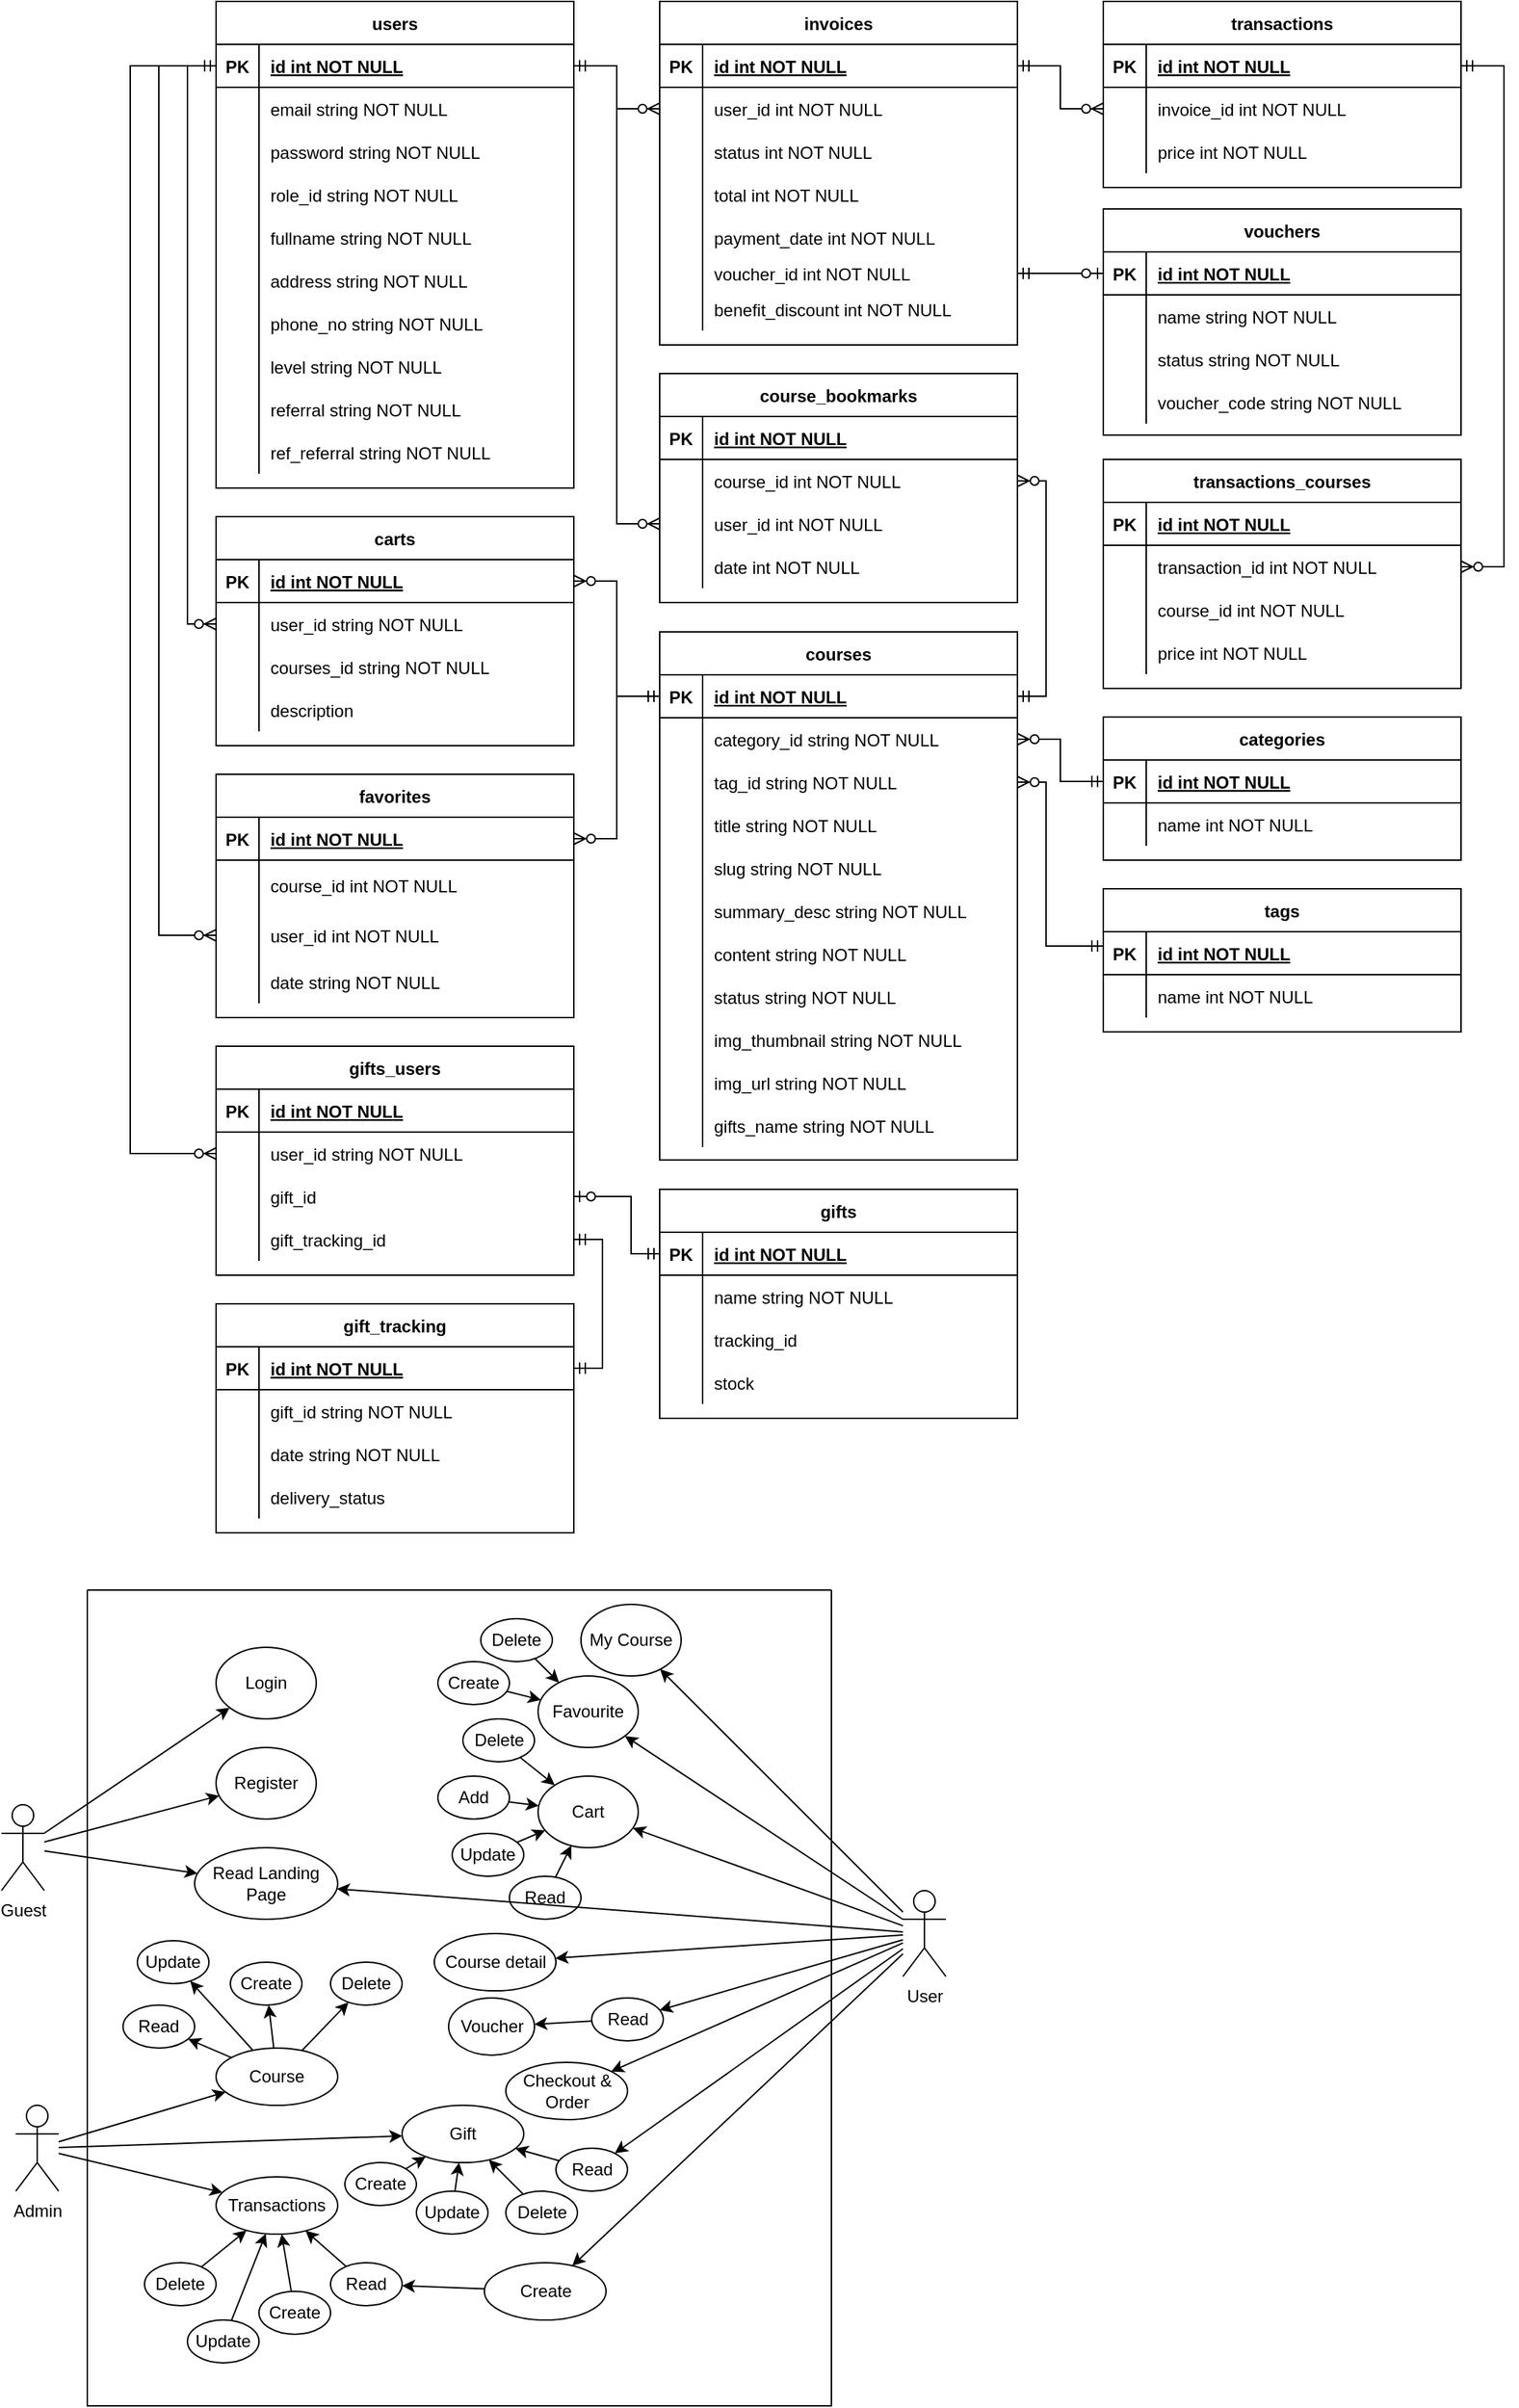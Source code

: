 <mxfile version="20.4.0" type="github">
  <diagram id="R2lEEEUBdFMjLlhIrx00" name="Page-1">
    <mxGraphModel dx="1558" dy="815" grid="1" gridSize="10" guides="1" tooltips="1" connect="1" arrows="1" fold="1" page="1" pageScale="1" pageWidth="850" pageHeight="1100" math="0" shadow="0" extFonts="Permanent Marker^https://fonts.googleapis.com/css?family=Permanent+Marker">
      <root>
        <mxCell id="0" />
        <mxCell id="1" parent="0" />
        <mxCell id="C-vyLk0tnHw3VtMMgP7b-23" value="users" style="shape=table;startSize=30;container=1;collapsible=1;childLayout=tableLayout;fixedRows=1;rowLines=0;fontStyle=1;align=center;resizeLast=1;" parent="1" vertex="1">
          <mxGeometry x="-180" y="70" width="250" height="340.0" as="geometry" />
        </mxCell>
        <mxCell id="C-vyLk0tnHw3VtMMgP7b-24" value="" style="shape=partialRectangle;collapsible=0;dropTarget=0;pointerEvents=0;fillColor=none;points=[[0,0.5],[1,0.5]];portConstraint=eastwest;top=0;left=0;right=0;bottom=1;" parent="C-vyLk0tnHw3VtMMgP7b-23" vertex="1">
          <mxGeometry y="30" width="250" height="30" as="geometry" />
        </mxCell>
        <mxCell id="C-vyLk0tnHw3VtMMgP7b-25" value="PK" style="shape=partialRectangle;overflow=hidden;connectable=0;fillColor=none;top=0;left=0;bottom=0;right=0;fontStyle=1;" parent="C-vyLk0tnHw3VtMMgP7b-24" vertex="1">
          <mxGeometry width="30" height="30" as="geometry">
            <mxRectangle width="30" height="30" as="alternateBounds" />
          </mxGeometry>
        </mxCell>
        <mxCell id="C-vyLk0tnHw3VtMMgP7b-26" value="id int NOT NULL " style="shape=partialRectangle;overflow=hidden;connectable=0;fillColor=none;top=0;left=0;bottom=0;right=0;align=left;spacingLeft=6;fontStyle=5;" parent="C-vyLk0tnHw3VtMMgP7b-24" vertex="1">
          <mxGeometry x="30" width="220" height="30" as="geometry">
            <mxRectangle width="220" height="30" as="alternateBounds" />
          </mxGeometry>
        </mxCell>
        <mxCell id="C-vyLk0tnHw3VtMMgP7b-27" value="" style="shape=partialRectangle;collapsible=0;dropTarget=0;pointerEvents=0;fillColor=none;points=[[0,0.5],[1,0.5]];portConstraint=eastwest;top=0;left=0;right=0;bottom=0;" parent="C-vyLk0tnHw3VtMMgP7b-23" vertex="1">
          <mxGeometry y="60" width="250" height="30" as="geometry" />
        </mxCell>
        <mxCell id="C-vyLk0tnHw3VtMMgP7b-28" value="" style="shape=partialRectangle;overflow=hidden;connectable=0;fillColor=none;top=0;left=0;bottom=0;right=0;" parent="C-vyLk0tnHw3VtMMgP7b-27" vertex="1">
          <mxGeometry width="30" height="30" as="geometry">
            <mxRectangle width="30" height="30" as="alternateBounds" />
          </mxGeometry>
        </mxCell>
        <mxCell id="C-vyLk0tnHw3VtMMgP7b-29" value="email string NOT NULL" style="shape=partialRectangle;overflow=hidden;connectable=0;fillColor=none;top=0;left=0;bottom=0;right=0;align=left;spacingLeft=6;" parent="C-vyLk0tnHw3VtMMgP7b-27" vertex="1">
          <mxGeometry x="30" width="220" height="30" as="geometry">
            <mxRectangle width="220" height="30" as="alternateBounds" />
          </mxGeometry>
        </mxCell>
        <mxCell id="VwRhGvgyy2N87LOp6z-a-1" value="" style="shape=partialRectangle;collapsible=0;dropTarget=0;pointerEvents=0;fillColor=none;points=[[0,0.5],[1,0.5]];portConstraint=eastwest;top=0;left=0;right=0;bottom=0;" parent="C-vyLk0tnHw3VtMMgP7b-23" vertex="1">
          <mxGeometry y="90" width="250" height="30" as="geometry" />
        </mxCell>
        <mxCell id="VwRhGvgyy2N87LOp6z-a-2" value="" style="shape=partialRectangle;overflow=hidden;connectable=0;fillColor=none;top=0;left=0;bottom=0;right=0;" parent="VwRhGvgyy2N87LOp6z-a-1" vertex="1">
          <mxGeometry width="30" height="30" as="geometry">
            <mxRectangle width="30" height="30" as="alternateBounds" />
          </mxGeometry>
        </mxCell>
        <mxCell id="VwRhGvgyy2N87LOp6z-a-3" value="password string NOT NULL" style="shape=partialRectangle;overflow=hidden;connectable=0;fillColor=none;top=0;left=0;bottom=0;right=0;align=left;spacingLeft=6;" parent="VwRhGvgyy2N87LOp6z-a-1" vertex="1">
          <mxGeometry x="30" width="220" height="30" as="geometry">
            <mxRectangle width="220" height="30" as="alternateBounds" />
          </mxGeometry>
        </mxCell>
        <mxCell id="VwRhGvgyy2N87LOp6z-a-4" value="" style="shape=partialRectangle;collapsible=0;dropTarget=0;pointerEvents=0;fillColor=none;points=[[0,0.5],[1,0.5]];portConstraint=eastwest;top=0;left=0;right=0;bottom=0;" parent="C-vyLk0tnHw3VtMMgP7b-23" vertex="1">
          <mxGeometry y="120" width="250" height="30" as="geometry" />
        </mxCell>
        <mxCell id="VwRhGvgyy2N87LOp6z-a-5" value="" style="shape=partialRectangle;overflow=hidden;connectable=0;fillColor=none;top=0;left=0;bottom=0;right=0;" parent="VwRhGvgyy2N87LOp6z-a-4" vertex="1">
          <mxGeometry width="30" height="30" as="geometry">
            <mxRectangle width="30" height="30" as="alternateBounds" />
          </mxGeometry>
        </mxCell>
        <mxCell id="VwRhGvgyy2N87LOp6z-a-6" value="role_id string NOT NULL" style="shape=partialRectangle;overflow=hidden;connectable=0;fillColor=none;top=0;left=0;bottom=0;right=0;align=left;spacingLeft=6;" parent="VwRhGvgyy2N87LOp6z-a-4" vertex="1">
          <mxGeometry x="30" width="220" height="30" as="geometry">
            <mxRectangle width="220" height="30" as="alternateBounds" />
          </mxGeometry>
        </mxCell>
        <mxCell id="Gv8fRj4_d_uhCVpqhOyS-1" value="" style="shape=partialRectangle;collapsible=0;dropTarget=0;pointerEvents=0;fillColor=none;points=[[0,0.5],[1,0.5]];portConstraint=eastwest;top=0;left=0;right=0;bottom=0;" parent="C-vyLk0tnHw3VtMMgP7b-23" vertex="1">
          <mxGeometry y="150" width="250" height="30" as="geometry" />
        </mxCell>
        <mxCell id="Gv8fRj4_d_uhCVpqhOyS-2" value="" style="shape=partialRectangle;overflow=hidden;connectable=0;fillColor=none;top=0;left=0;bottom=0;right=0;" parent="Gv8fRj4_d_uhCVpqhOyS-1" vertex="1">
          <mxGeometry width="30" height="30" as="geometry">
            <mxRectangle width="30" height="30" as="alternateBounds" />
          </mxGeometry>
        </mxCell>
        <mxCell id="Gv8fRj4_d_uhCVpqhOyS-3" value="fullname string NOT NULL" style="shape=partialRectangle;overflow=hidden;connectable=0;fillColor=none;top=0;left=0;bottom=0;right=0;align=left;spacingLeft=6;" parent="Gv8fRj4_d_uhCVpqhOyS-1" vertex="1">
          <mxGeometry x="30" width="220" height="30" as="geometry">
            <mxRectangle width="220" height="30" as="alternateBounds" />
          </mxGeometry>
        </mxCell>
        <mxCell id="Gv8fRj4_d_uhCVpqhOyS-4" value="" style="shape=partialRectangle;collapsible=0;dropTarget=0;pointerEvents=0;fillColor=none;points=[[0,0.5],[1,0.5]];portConstraint=eastwest;top=0;left=0;right=0;bottom=0;" parent="C-vyLk0tnHw3VtMMgP7b-23" vertex="1">
          <mxGeometry y="180" width="250" height="30" as="geometry" />
        </mxCell>
        <mxCell id="Gv8fRj4_d_uhCVpqhOyS-5" value="" style="shape=partialRectangle;overflow=hidden;connectable=0;fillColor=none;top=0;left=0;bottom=0;right=0;" parent="Gv8fRj4_d_uhCVpqhOyS-4" vertex="1">
          <mxGeometry width="30" height="30" as="geometry">
            <mxRectangle width="30" height="30" as="alternateBounds" />
          </mxGeometry>
        </mxCell>
        <mxCell id="Gv8fRj4_d_uhCVpqhOyS-6" value="address string NOT NULL" style="shape=partialRectangle;overflow=hidden;connectable=0;fillColor=none;top=0;left=0;bottom=0;right=0;align=left;spacingLeft=6;" parent="Gv8fRj4_d_uhCVpqhOyS-4" vertex="1">
          <mxGeometry x="30" width="220" height="30" as="geometry">
            <mxRectangle width="220" height="30" as="alternateBounds" />
          </mxGeometry>
        </mxCell>
        <mxCell id="Gv8fRj4_d_uhCVpqhOyS-7" value="" style="shape=partialRectangle;collapsible=0;dropTarget=0;pointerEvents=0;fillColor=none;points=[[0,0.5],[1,0.5]];portConstraint=eastwest;top=0;left=0;right=0;bottom=0;" parent="C-vyLk0tnHw3VtMMgP7b-23" vertex="1">
          <mxGeometry y="210" width="250" height="30" as="geometry" />
        </mxCell>
        <mxCell id="Gv8fRj4_d_uhCVpqhOyS-8" value="" style="shape=partialRectangle;overflow=hidden;connectable=0;fillColor=none;top=0;left=0;bottom=0;right=0;" parent="Gv8fRj4_d_uhCVpqhOyS-7" vertex="1">
          <mxGeometry width="30" height="30" as="geometry">
            <mxRectangle width="30" height="30" as="alternateBounds" />
          </mxGeometry>
        </mxCell>
        <mxCell id="Gv8fRj4_d_uhCVpqhOyS-9" value="phone_no string NOT NULL" style="shape=partialRectangle;overflow=hidden;connectable=0;fillColor=none;top=0;left=0;bottom=0;right=0;align=left;spacingLeft=6;" parent="Gv8fRj4_d_uhCVpqhOyS-7" vertex="1">
          <mxGeometry x="30" width="220" height="30" as="geometry">
            <mxRectangle width="220" height="30" as="alternateBounds" />
          </mxGeometry>
        </mxCell>
        <mxCell id="Gv8fRj4_d_uhCVpqhOyS-10" value="" style="shape=partialRectangle;collapsible=0;dropTarget=0;pointerEvents=0;fillColor=none;points=[[0,0.5],[1,0.5]];portConstraint=eastwest;top=0;left=0;right=0;bottom=0;" parent="C-vyLk0tnHw3VtMMgP7b-23" vertex="1">
          <mxGeometry y="240" width="250" height="30" as="geometry" />
        </mxCell>
        <mxCell id="Gv8fRj4_d_uhCVpqhOyS-11" value="" style="shape=partialRectangle;overflow=hidden;connectable=0;fillColor=none;top=0;left=0;bottom=0;right=0;" parent="Gv8fRj4_d_uhCVpqhOyS-10" vertex="1">
          <mxGeometry width="30" height="30" as="geometry">
            <mxRectangle width="30" height="30" as="alternateBounds" />
          </mxGeometry>
        </mxCell>
        <mxCell id="Gv8fRj4_d_uhCVpqhOyS-12" value="level string NOT NULL" style="shape=partialRectangle;overflow=hidden;connectable=0;fillColor=none;top=0;left=0;bottom=0;right=0;align=left;spacingLeft=6;" parent="Gv8fRj4_d_uhCVpqhOyS-10" vertex="1">
          <mxGeometry x="30" width="220" height="30" as="geometry">
            <mxRectangle width="220" height="30" as="alternateBounds" />
          </mxGeometry>
        </mxCell>
        <mxCell id="Gv8fRj4_d_uhCVpqhOyS-13" value="" style="shape=partialRectangle;collapsible=0;dropTarget=0;pointerEvents=0;fillColor=none;points=[[0,0.5],[1,0.5]];portConstraint=eastwest;top=0;left=0;right=0;bottom=0;" parent="C-vyLk0tnHw3VtMMgP7b-23" vertex="1">
          <mxGeometry y="270" width="250" height="30" as="geometry" />
        </mxCell>
        <mxCell id="Gv8fRj4_d_uhCVpqhOyS-14" value="" style="shape=partialRectangle;overflow=hidden;connectable=0;fillColor=none;top=0;left=0;bottom=0;right=0;" parent="Gv8fRj4_d_uhCVpqhOyS-13" vertex="1">
          <mxGeometry width="30" height="30" as="geometry">
            <mxRectangle width="30" height="30" as="alternateBounds" />
          </mxGeometry>
        </mxCell>
        <mxCell id="Gv8fRj4_d_uhCVpqhOyS-15" value="referral string NOT NULL" style="shape=partialRectangle;overflow=hidden;connectable=0;fillColor=none;top=0;left=0;bottom=0;right=0;align=left;spacingLeft=6;" parent="Gv8fRj4_d_uhCVpqhOyS-13" vertex="1">
          <mxGeometry x="30" width="220" height="30" as="geometry">
            <mxRectangle width="220" height="30" as="alternateBounds" />
          </mxGeometry>
        </mxCell>
        <mxCell id="xxz0sU0E4NPgmf-TShmJ-1" value="" style="shape=partialRectangle;collapsible=0;dropTarget=0;pointerEvents=0;fillColor=none;points=[[0,0.5],[1,0.5]];portConstraint=eastwest;top=0;left=0;right=0;bottom=0;" parent="C-vyLk0tnHw3VtMMgP7b-23" vertex="1">
          <mxGeometry y="300" width="250" height="30" as="geometry" />
        </mxCell>
        <mxCell id="xxz0sU0E4NPgmf-TShmJ-2" value="" style="shape=partialRectangle;overflow=hidden;connectable=0;fillColor=none;top=0;left=0;bottom=0;right=0;" parent="xxz0sU0E4NPgmf-TShmJ-1" vertex="1">
          <mxGeometry width="30" height="30" as="geometry">
            <mxRectangle width="30" height="30" as="alternateBounds" />
          </mxGeometry>
        </mxCell>
        <mxCell id="xxz0sU0E4NPgmf-TShmJ-3" value="ref_referral string NOT NULL" style="shape=partialRectangle;overflow=hidden;connectable=0;fillColor=none;top=0;left=0;bottom=0;right=0;align=left;spacingLeft=6;" parent="xxz0sU0E4NPgmf-TShmJ-1" vertex="1">
          <mxGeometry x="30" width="220" height="30" as="geometry">
            <mxRectangle width="220" height="30" as="alternateBounds" />
          </mxGeometry>
        </mxCell>
        <mxCell id="xxz0sU0E4NPgmf-TShmJ-35" value="favorites" style="shape=table;startSize=30;container=1;collapsible=1;childLayout=tableLayout;fixedRows=1;rowLines=0;fontStyle=1;align=center;resizeLast=1;" parent="1" vertex="1">
          <mxGeometry x="-180" y="610" width="250" height="170" as="geometry" />
        </mxCell>
        <mxCell id="xxz0sU0E4NPgmf-TShmJ-36" value="" style="shape=partialRectangle;collapsible=0;dropTarget=0;pointerEvents=0;fillColor=none;points=[[0,0.5],[1,0.5]];portConstraint=eastwest;top=0;left=0;right=0;bottom=1;" parent="xxz0sU0E4NPgmf-TShmJ-35" vertex="1">
          <mxGeometry y="30" width="250" height="30" as="geometry" />
        </mxCell>
        <mxCell id="xxz0sU0E4NPgmf-TShmJ-37" value="PK" style="shape=partialRectangle;overflow=hidden;connectable=0;fillColor=none;top=0;left=0;bottom=0;right=0;fontStyle=1;" parent="xxz0sU0E4NPgmf-TShmJ-36" vertex="1">
          <mxGeometry width="30" height="30" as="geometry">
            <mxRectangle width="30" height="30" as="alternateBounds" />
          </mxGeometry>
        </mxCell>
        <mxCell id="xxz0sU0E4NPgmf-TShmJ-38" value="id int NOT NULL " style="shape=partialRectangle;overflow=hidden;connectable=0;fillColor=none;top=0;left=0;bottom=0;right=0;align=left;spacingLeft=6;fontStyle=5;" parent="xxz0sU0E4NPgmf-TShmJ-36" vertex="1">
          <mxGeometry x="30" width="220" height="30" as="geometry">
            <mxRectangle width="220" height="30" as="alternateBounds" />
          </mxGeometry>
        </mxCell>
        <mxCell id="xxz0sU0E4NPgmf-TShmJ-39" value="" style="shape=partialRectangle;collapsible=0;dropTarget=0;pointerEvents=0;fillColor=none;points=[[0,0.5],[1,0.5]];portConstraint=eastwest;top=0;left=0;right=0;bottom=0;" parent="xxz0sU0E4NPgmf-TShmJ-35" vertex="1">
          <mxGeometry y="60" width="250" height="35" as="geometry" />
        </mxCell>
        <mxCell id="xxz0sU0E4NPgmf-TShmJ-40" value="" style="shape=partialRectangle;overflow=hidden;connectable=0;fillColor=none;top=0;left=0;bottom=0;right=0;" parent="xxz0sU0E4NPgmf-TShmJ-39" vertex="1">
          <mxGeometry width="30" height="35" as="geometry">
            <mxRectangle width="30" height="35" as="alternateBounds" />
          </mxGeometry>
        </mxCell>
        <mxCell id="xxz0sU0E4NPgmf-TShmJ-41" value="course_id int NOT NULL" style="shape=partialRectangle;overflow=hidden;connectable=0;fillColor=none;top=0;left=0;bottom=0;right=0;align=left;spacingLeft=6;" parent="xxz0sU0E4NPgmf-TShmJ-39" vertex="1">
          <mxGeometry x="30" width="220" height="35" as="geometry">
            <mxRectangle width="220" height="35" as="alternateBounds" />
          </mxGeometry>
        </mxCell>
        <mxCell id="xxz0sU0E4NPgmf-TShmJ-205" value="" style="shape=partialRectangle;collapsible=0;dropTarget=0;pointerEvents=0;fillColor=none;points=[[0,0.5],[1,0.5]];portConstraint=eastwest;top=0;left=0;right=0;bottom=0;" parent="xxz0sU0E4NPgmf-TShmJ-35" vertex="1">
          <mxGeometry y="95" width="250" height="35" as="geometry" />
        </mxCell>
        <mxCell id="xxz0sU0E4NPgmf-TShmJ-206" value="" style="shape=partialRectangle;overflow=hidden;connectable=0;fillColor=none;top=0;left=0;bottom=0;right=0;" parent="xxz0sU0E4NPgmf-TShmJ-205" vertex="1">
          <mxGeometry width="30" height="35" as="geometry">
            <mxRectangle width="30" height="35" as="alternateBounds" />
          </mxGeometry>
        </mxCell>
        <mxCell id="xxz0sU0E4NPgmf-TShmJ-207" value="user_id int NOT NULL" style="shape=partialRectangle;overflow=hidden;connectable=0;fillColor=none;top=0;left=0;bottom=0;right=0;align=left;spacingLeft=6;" parent="xxz0sU0E4NPgmf-TShmJ-205" vertex="1">
          <mxGeometry x="30" width="220" height="35" as="geometry">
            <mxRectangle width="220" height="35" as="alternateBounds" />
          </mxGeometry>
        </mxCell>
        <mxCell id="xxz0sU0E4NPgmf-TShmJ-49" value="" style="shape=partialRectangle;collapsible=0;dropTarget=0;pointerEvents=0;fillColor=none;points=[[0,0.5],[1,0.5]];portConstraint=eastwest;top=0;left=0;right=0;bottom=0;" parent="xxz0sU0E4NPgmf-TShmJ-35" vertex="1">
          <mxGeometry y="130" width="250" height="30" as="geometry" />
        </mxCell>
        <mxCell id="xxz0sU0E4NPgmf-TShmJ-50" value="" style="shape=partialRectangle;overflow=hidden;connectable=0;fillColor=none;top=0;left=0;bottom=0;right=0;" parent="xxz0sU0E4NPgmf-TShmJ-49" vertex="1">
          <mxGeometry width="30" height="30" as="geometry">
            <mxRectangle width="30" height="30" as="alternateBounds" />
          </mxGeometry>
        </mxCell>
        <mxCell id="xxz0sU0E4NPgmf-TShmJ-51" value="date string NOT NULL" style="shape=partialRectangle;overflow=hidden;connectable=0;fillColor=none;top=0;left=0;bottom=0;right=0;align=left;spacingLeft=6;" parent="xxz0sU0E4NPgmf-TShmJ-49" vertex="1">
          <mxGeometry x="30" width="220" height="30" as="geometry">
            <mxRectangle width="220" height="30" as="alternateBounds" />
          </mxGeometry>
        </mxCell>
        <mxCell id="xxz0sU0E4NPgmf-TShmJ-52" value="courses" style="shape=table;startSize=30;container=1;collapsible=1;childLayout=tableLayout;fixedRows=1;rowLines=0;fontStyle=1;align=center;resizeLast=1;" parent="1" vertex="1">
          <mxGeometry x="130" y="510.5" width="250" height="369.0" as="geometry" />
        </mxCell>
        <mxCell id="xxz0sU0E4NPgmf-TShmJ-53" value="" style="shape=partialRectangle;collapsible=0;dropTarget=0;pointerEvents=0;fillColor=none;points=[[0,0.5],[1,0.5]];portConstraint=eastwest;top=0;left=0;right=0;bottom=1;" parent="xxz0sU0E4NPgmf-TShmJ-52" vertex="1">
          <mxGeometry y="30" width="250" height="30" as="geometry" />
        </mxCell>
        <mxCell id="xxz0sU0E4NPgmf-TShmJ-54" value="PK" style="shape=partialRectangle;overflow=hidden;connectable=0;fillColor=none;top=0;left=0;bottom=0;right=0;fontStyle=1;" parent="xxz0sU0E4NPgmf-TShmJ-53" vertex="1">
          <mxGeometry width="30" height="30" as="geometry">
            <mxRectangle width="30" height="30" as="alternateBounds" />
          </mxGeometry>
        </mxCell>
        <mxCell id="xxz0sU0E4NPgmf-TShmJ-55" value="id int NOT NULL " style="shape=partialRectangle;overflow=hidden;connectable=0;fillColor=none;top=0;left=0;bottom=0;right=0;align=left;spacingLeft=6;fontStyle=5;" parent="xxz0sU0E4NPgmf-TShmJ-53" vertex="1">
          <mxGeometry x="30" width="220" height="30" as="geometry">
            <mxRectangle width="220" height="30" as="alternateBounds" />
          </mxGeometry>
        </mxCell>
        <mxCell id="xxz0sU0E4NPgmf-TShmJ-56" value="" style="shape=partialRectangle;collapsible=0;dropTarget=0;pointerEvents=0;fillColor=none;points=[[0,0.5],[1,0.5]];portConstraint=eastwest;top=0;left=0;right=0;bottom=0;" parent="xxz0sU0E4NPgmf-TShmJ-52" vertex="1">
          <mxGeometry y="60" width="250" height="30" as="geometry" />
        </mxCell>
        <mxCell id="xxz0sU0E4NPgmf-TShmJ-57" value="" style="shape=partialRectangle;overflow=hidden;connectable=0;fillColor=none;top=0;left=0;bottom=0;right=0;" parent="xxz0sU0E4NPgmf-TShmJ-56" vertex="1">
          <mxGeometry width="30" height="30" as="geometry">
            <mxRectangle width="30" height="30" as="alternateBounds" />
          </mxGeometry>
        </mxCell>
        <mxCell id="xxz0sU0E4NPgmf-TShmJ-58" value="category_id string NOT NULL" style="shape=partialRectangle;overflow=hidden;connectable=0;fillColor=none;top=0;left=0;bottom=0;right=0;align=left;spacingLeft=6;" parent="xxz0sU0E4NPgmf-TShmJ-56" vertex="1">
          <mxGeometry x="30" width="220" height="30" as="geometry">
            <mxRectangle width="220" height="30" as="alternateBounds" />
          </mxGeometry>
        </mxCell>
        <mxCell id="xxz0sU0E4NPgmf-TShmJ-59" value="" style="shape=partialRectangle;collapsible=0;dropTarget=0;pointerEvents=0;fillColor=none;points=[[0,0.5],[1,0.5]];portConstraint=eastwest;top=0;left=0;right=0;bottom=0;" parent="xxz0sU0E4NPgmf-TShmJ-52" vertex="1">
          <mxGeometry y="90" width="250" height="30" as="geometry" />
        </mxCell>
        <mxCell id="xxz0sU0E4NPgmf-TShmJ-60" value="" style="shape=partialRectangle;overflow=hidden;connectable=0;fillColor=none;top=0;left=0;bottom=0;right=0;" parent="xxz0sU0E4NPgmf-TShmJ-59" vertex="1">
          <mxGeometry width="30" height="30" as="geometry">
            <mxRectangle width="30" height="30" as="alternateBounds" />
          </mxGeometry>
        </mxCell>
        <mxCell id="xxz0sU0E4NPgmf-TShmJ-61" value="tag_id string NOT NULL" style="shape=partialRectangle;overflow=hidden;connectable=0;fillColor=none;top=0;left=0;bottom=0;right=0;align=left;spacingLeft=6;" parent="xxz0sU0E4NPgmf-TShmJ-59" vertex="1">
          <mxGeometry x="30" width="220" height="30" as="geometry">
            <mxRectangle width="220" height="30" as="alternateBounds" />
          </mxGeometry>
        </mxCell>
        <mxCell id="xxz0sU0E4NPgmf-TShmJ-62" value="" style="shape=partialRectangle;collapsible=0;dropTarget=0;pointerEvents=0;fillColor=none;points=[[0,0.5],[1,0.5]];portConstraint=eastwest;top=0;left=0;right=0;bottom=0;" parent="xxz0sU0E4NPgmf-TShmJ-52" vertex="1">
          <mxGeometry y="120" width="250" height="30" as="geometry" />
        </mxCell>
        <mxCell id="xxz0sU0E4NPgmf-TShmJ-63" value="" style="shape=partialRectangle;overflow=hidden;connectable=0;fillColor=none;top=0;left=0;bottom=0;right=0;" parent="xxz0sU0E4NPgmf-TShmJ-62" vertex="1">
          <mxGeometry width="30" height="30" as="geometry">
            <mxRectangle width="30" height="30" as="alternateBounds" />
          </mxGeometry>
        </mxCell>
        <mxCell id="xxz0sU0E4NPgmf-TShmJ-64" value="title string NOT NULL" style="shape=partialRectangle;overflow=hidden;connectable=0;fillColor=none;top=0;left=0;bottom=0;right=0;align=left;spacingLeft=6;" parent="xxz0sU0E4NPgmf-TShmJ-62" vertex="1">
          <mxGeometry x="30" width="220" height="30" as="geometry">
            <mxRectangle width="220" height="30" as="alternateBounds" />
          </mxGeometry>
        </mxCell>
        <mxCell id="xxz0sU0E4NPgmf-TShmJ-65" value="" style="shape=partialRectangle;collapsible=0;dropTarget=0;pointerEvents=0;fillColor=none;points=[[0,0.5],[1,0.5]];portConstraint=eastwest;top=0;left=0;right=0;bottom=0;" parent="xxz0sU0E4NPgmf-TShmJ-52" vertex="1">
          <mxGeometry y="150" width="250" height="30" as="geometry" />
        </mxCell>
        <mxCell id="xxz0sU0E4NPgmf-TShmJ-66" value="" style="shape=partialRectangle;overflow=hidden;connectable=0;fillColor=none;top=0;left=0;bottom=0;right=0;" parent="xxz0sU0E4NPgmf-TShmJ-65" vertex="1">
          <mxGeometry width="30" height="30" as="geometry">
            <mxRectangle width="30" height="30" as="alternateBounds" />
          </mxGeometry>
        </mxCell>
        <mxCell id="xxz0sU0E4NPgmf-TShmJ-67" value="slug string NOT NULL" style="shape=partialRectangle;overflow=hidden;connectable=0;fillColor=none;top=0;left=0;bottom=0;right=0;align=left;spacingLeft=6;" parent="xxz0sU0E4NPgmf-TShmJ-65" vertex="1">
          <mxGeometry x="30" width="220" height="30" as="geometry">
            <mxRectangle width="220" height="30" as="alternateBounds" />
          </mxGeometry>
        </mxCell>
        <mxCell id="xxz0sU0E4NPgmf-TShmJ-68" value="" style="shape=partialRectangle;collapsible=0;dropTarget=0;pointerEvents=0;fillColor=none;points=[[0,0.5],[1,0.5]];portConstraint=eastwest;top=0;left=0;right=0;bottom=0;" parent="xxz0sU0E4NPgmf-TShmJ-52" vertex="1">
          <mxGeometry y="180" width="250" height="30" as="geometry" />
        </mxCell>
        <mxCell id="xxz0sU0E4NPgmf-TShmJ-69" value="" style="shape=partialRectangle;overflow=hidden;connectable=0;fillColor=none;top=0;left=0;bottom=0;right=0;" parent="xxz0sU0E4NPgmf-TShmJ-68" vertex="1">
          <mxGeometry width="30" height="30" as="geometry">
            <mxRectangle width="30" height="30" as="alternateBounds" />
          </mxGeometry>
        </mxCell>
        <mxCell id="xxz0sU0E4NPgmf-TShmJ-70" value="summary_desc string NOT NULL" style="shape=partialRectangle;overflow=hidden;connectable=0;fillColor=none;top=0;left=0;bottom=0;right=0;align=left;spacingLeft=6;" parent="xxz0sU0E4NPgmf-TShmJ-68" vertex="1">
          <mxGeometry x="30" width="220" height="30" as="geometry">
            <mxRectangle width="220" height="30" as="alternateBounds" />
          </mxGeometry>
        </mxCell>
        <mxCell id="xxz0sU0E4NPgmf-TShmJ-71" value="" style="shape=partialRectangle;collapsible=0;dropTarget=0;pointerEvents=0;fillColor=none;points=[[0,0.5],[1,0.5]];portConstraint=eastwest;top=0;left=0;right=0;bottom=0;" parent="xxz0sU0E4NPgmf-TShmJ-52" vertex="1">
          <mxGeometry y="210" width="250" height="30" as="geometry" />
        </mxCell>
        <mxCell id="xxz0sU0E4NPgmf-TShmJ-72" value="" style="shape=partialRectangle;overflow=hidden;connectable=0;fillColor=none;top=0;left=0;bottom=0;right=0;" parent="xxz0sU0E4NPgmf-TShmJ-71" vertex="1">
          <mxGeometry width="30" height="30" as="geometry">
            <mxRectangle width="30" height="30" as="alternateBounds" />
          </mxGeometry>
        </mxCell>
        <mxCell id="xxz0sU0E4NPgmf-TShmJ-73" value="content string NOT NULL" style="shape=partialRectangle;overflow=hidden;connectable=0;fillColor=none;top=0;left=0;bottom=0;right=0;align=left;spacingLeft=6;" parent="xxz0sU0E4NPgmf-TShmJ-71" vertex="1">
          <mxGeometry x="30" width="220" height="30" as="geometry">
            <mxRectangle width="220" height="30" as="alternateBounds" />
          </mxGeometry>
        </mxCell>
        <mxCell id="xxz0sU0E4NPgmf-TShmJ-74" value="" style="shape=partialRectangle;collapsible=0;dropTarget=0;pointerEvents=0;fillColor=none;points=[[0,0.5],[1,0.5]];portConstraint=eastwest;top=0;left=0;right=0;bottom=0;" parent="xxz0sU0E4NPgmf-TShmJ-52" vertex="1">
          <mxGeometry y="240" width="250" height="30" as="geometry" />
        </mxCell>
        <mxCell id="xxz0sU0E4NPgmf-TShmJ-75" value="" style="shape=partialRectangle;overflow=hidden;connectable=0;fillColor=none;top=0;left=0;bottom=0;right=0;" parent="xxz0sU0E4NPgmf-TShmJ-74" vertex="1">
          <mxGeometry width="30" height="30" as="geometry">
            <mxRectangle width="30" height="30" as="alternateBounds" />
          </mxGeometry>
        </mxCell>
        <mxCell id="xxz0sU0E4NPgmf-TShmJ-76" value="status string NOT NULL" style="shape=partialRectangle;overflow=hidden;connectable=0;fillColor=none;top=0;left=0;bottom=0;right=0;align=left;spacingLeft=6;" parent="xxz0sU0E4NPgmf-TShmJ-74" vertex="1">
          <mxGeometry x="30" width="220" height="30" as="geometry">
            <mxRectangle width="220" height="30" as="alternateBounds" />
          </mxGeometry>
        </mxCell>
        <mxCell id="xxz0sU0E4NPgmf-TShmJ-77" value="" style="shape=partialRectangle;collapsible=0;dropTarget=0;pointerEvents=0;fillColor=none;points=[[0,0.5],[1,0.5]];portConstraint=eastwest;top=0;left=0;right=0;bottom=0;" parent="xxz0sU0E4NPgmf-TShmJ-52" vertex="1">
          <mxGeometry y="270" width="250" height="30" as="geometry" />
        </mxCell>
        <mxCell id="xxz0sU0E4NPgmf-TShmJ-78" value="" style="shape=partialRectangle;overflow=hidden;connectable=0;fillColor=none;top=0;left=0;bottom=0;right=0;" parent="xxz0sU0E4NPgmf-TShmJ-77" vertex="1">
          <mxGeometry width="30" height="30" as="geometry">
            <mxRectangle width="30" height="30" as="alternateBounds" />
          </mxGeometry>
        </mxCell>
        <mxCell id="xxz0sU0E4NPgmf-TShmJ-79" value="img_thumbnail string NOT NULL" style="shape=partialRectangle;overflow=hidden;connectable=0;fillColor=none;top=0;left=0;bottom=0;right=0;align=left;spacingLeft=6;" parent="xxz0sU0E4NPgmf-TShmJ-77" vertex="1">
          <mxGeometry x="30" width="220" height="30" as="geometry">
            <mxRectangle width="220" height="30" as="alternateBounds" />
          </mxGeometry>
        </mxCell>
        <mxCell id="xxz0sU0E4NPgmf-TShmJ-80" value="" style="shape=partialRectangle;collapsible=0;dropTarget=0;pointerEvents=0;fillColor=none;points=[[0,0.5],[1,0.5]];portConstraint=eastwest;top=0;left=0;right=0;bottom=0;" parent="xxz0sU0E4NPgmf-TShmJ-52" vertex="1">
          <mxGeometry y="300" width="250" height="30" as="geometry" />
        </mxCell>
        <mxCell id="xxz0sU0E4NPgmf-TShmJ-81" value="" style="shape=partialRectangle;overflow=hidden;connectable=0;fillColor=none;top=0;left=0;bottom=0;right=0;" parent="xxz0sU0E4NPgmf-TShmJ-80" vertex="1">
          <mxGeometry width="30" height="30" as="geometry">
            <mxRectangle width="30" height="30" as="alternateBounds" />
          </mxGeometry>
        </mxCell>
        <mxCell id="xxz0sU0E4NPgmf-TShmJ-82" value="img_url string NOT NULL" style="shape=partialRectangle;overflow=hidden;connectable=0;fillColor=none;top=0;left=0;bottom=0;right=0;align=left;spacingLeft=6;" parent="xxz0sU0E4NPgmf-TShmJ-80" vertex="1">
          <mxGeometry x="30" width="220" height="30" as="geometry">
            <mxRectangle width="220" height="30" as="alternateBounds" />
          </mxGeometry>
        </mxCell>
        <mxCell id="xxz0sU0E4NPgmf-TShmJ-153" value="" style="shape=partialRectangle;collapsible=0;dropTarget=0;pointerEvents=0;fillColor=none;points=[[0,0.5],[1,0.5]];portConstraint=eastwest;top=0;left=0;right=0;bottom=0;" parent="xxz0sU0E4NPgmf-TShmJ-52" vertex="1">
          <mxGeometry y="330" width="250" height="30" as="geometry" />
        </mxCell>
        <mxCell id="xxz0sU0E4NPgmf-TShmJ-154" value="" style="shape=partialRectangle;overflow=hidden;connectable=0;fillColor=none;top=0;left=0;bottom=0;right=0;" parent="xxz0sU0E4NPgmf-TShmJ-153" vertex="1">
          <mxGeometry width="30" height="30" as="geometry">
            <mxRectangle width="30" height="30" as="alternateBounds" />
          </mxGeometry>
        </mxCell>
        <mxCell id="xxz0sU0E4NPgmf-TShmJ-155" value="gifts_name string NOT NULL" style="shape=partialRectangle;overflow=hidden;connectable=0;fillColor=none;top=0;left=0;bottom=0;right=0;align=left;spacingLeft=6;" parent="xxz0sU0E4NPgmf-TShmJ-153" vertex="1">
          <mxGeometry x="30" width="220" height="30" as="geometry">
            <mxRectangle width="220" height="30" as="alternateBounds" />
          </mxGeometry>
        </mxCell>
        <mxCell id="xxz0sU0E4NPgmf-TShmJ-83" value="tags" style="shape=table;startSize=30;container=1;collapsible=1;childLayout=tableLayout;fixedRows=1;rowLines=0;fontStyle=1;align=center;resizeLast=1;" parent="1" vertex="1">
          <mxGeometry x="440" y="690" width="250" height="100" as="geometry" />
        </mxCell>
        <mxCell id="xxz0sU0E4NPgmf-TShmJ-84" value="" style="shape=partialRectangle;collapsible=0;dropTarget=0;pointerEvents=0;fillColor=none;points=[[0,0.5],[1,0.5]];portConstraint=eastwest;top=0;left=0;right=0;bottom=1;" parent="xxz0sU0E4NPgmf-TShmJ-83" vertex="1">
          <mxGeometry y="30" width="250" height="30" as="geometry" />
        </mxCell>
        <mxCell id="xxz0sU0E4NPgmf-TShmJ-85" value="PK" style="shape=partialRectangle;overflow=hidden;connectable=0;fillColor=none;top=0;left=0;bottom=0;right=0;fontStyle=1;" parent="xxz0sU0E4NPgmf-TShmJ-84" vertex="1">
          <mxGeometry width="30" height="30" as="geometry">
            <mxRectangle width="30" height="30" as="alternateBounds" />
          </mxGeometry>
        </mxCell>
        <mxCell id="xxz0sU0E4NPgmf-TShmJ-86" value="id int NOT NULL " style="shape=partialRectangle;overflow=hidden;connectable=0;fillColor=none;top=0;left=0;bottom=0;right=0;align=left;spacingLeft=6;fontStyle=5;" parent="xxz0sU0E4NPgmf-TShmJ-84" vertex="1">
          <mxGeometry x="30" width="220" height="30" as="geometry">
            <mxRectangle width="220" height="30" as="alternateBounds" />
          </mxGeometry>
        </mxCell>
        <mxCell id="xxz0sU0E4NPgmf-TShmJ-87" value="" style="shape=partialRectangle;collapsible=0;dropTarget=0;pointerEvents=0;fillColor=none;points=[[0,0.5],[1,0.5]];portConstraint=eastwest;top=0;left=0;right=0;bottom=0;" parent="xxz0sU0E4NPgmf-TShmJ-83" vertex="1">
          <mxGeometry y="60" width="250" height="30" as="geometry" />
        </mxCell>
        <mxCell id="xxz0sU0E4NPgmf-TShmJ-88" value="" style="shape=partialRectangle;overflow=hidden;connectable=0;fillColor=none;top=0;left=0;bottom=0;right=0;" parent="xxz0sU0E4NPgmf-TShmJ-87" vertex="1">
          <mxGeometry width="30" height="30" as="geometry">
            <mxRectangle width="30" height="30" as="alternateBounds" />
          </mxGeometry>
        </mxCell>
        <mxCell id="xxz0sU0E4NPgmf-TShmJ-89" value="name int NOT NULL" style="shape=partialRectangle;overflow=hidden;connectable=0;fillColor=none;top=0;left=0;bottom=0;right=0;align=left;spacingLeft=6;" parent="xxz0sU0E4NPgmf-TShmJ-87" vertex="1">
          <mxGeometry x="30" width="220" height="30" as="geometry">
            <mxRectangle width="220" height="30" as="alternateBounds" />
          </mxGeometry>
        </mxCell>
        <mxCell id="xxz0sU0E4NPgmf-TShmJ-93" value="categories" style="shape=table;startSize=30;container=1;collapsible=1;childLayout=tableLayout;fixedRows=1;rowLines=0;fontStyle=1;align=center;resizeLast=1;" parent="1" vertex="1">
          <mxGeometry x="440" y="570" width="250" height="100" as="geometry" />
        </mxCell>
        <mxCell id="xxz0sU0E4NPgmf-TShmJ-94" value="" style="shape=partialRectangle;collapsible=0;dropTarget=0;pointerEvents=0;fillColor=none;points=[[0,0.5],[1,0.5]];portConstraint=eastwest;top=0;left=0;right=0;bottom=1;" parent="xxz0sU0E4NPgmf-TShmJ-93" vertex="1">
          <mxGeometry y="30" width="250" height="30" as="geometry" />
        </mxCell>
        <mxCell id="xxz0sU0E4NPgmf-TShmJ-95" value="PK" style="shape=partialRectangle;overflow=hidden;connectable=0;fillColor=none;top=0;left=0;bottom=0;right=0;fontStyle=1;" parent="xxz0sU0E4NPgmf-TShmJ-94" vertex="1">
          <mxGeometry width="30" height="30" as="geometry">
            <mxRectangle width="30" height="30" as="alternateBounds" />
          </mxGeometry>
        </mxCell>
        <mxCell id="xxz0sU0E4NPgmf-TShmJ-96" value="id int NOT NULL " style="shape=partialRectangle;overflow=hidden;connectable=0;fillColor=none;top=0;left=0;bottom=0;right=0;align=left;spacingLeft=6;fontStyle=5;" parent="xxz0sU0E4NPgmf-TShmJ-94" vertex="1">
          <mxGeometry x="30" width="220" height="30" as="geometry">
            <mxRectangle width="220" height="30" as="alternateBounds" />
          </mxGeometry>
        </mxCell>
        <mxCell id="xxz0sU0E4NPgmf-TShmJ-97" value="" style="shape=partialRectangle;collapsible=0;dropTarget=0;pointerEvents=0;fillColor=none;points=[[0,0.5],[1,0.5]];portConstraint=eastwest;top=0;left=0;right=0;bottom=0;" parent="xxz0sU0E4NPgmf-TShmJ-93" vertex="1">
          <mxGeometry y="60" width="250" height="30" as="geometry" />
        </mxCell>
        <mxCell id="xxz0sU0E4NPgmf-TShmJ-98" value="" style="shape=partialRectangle;overflow=hidden;connectable=0;fillColor=none;top=0;left=0;bottom=0;right=0;" parent="xxz0sU0E4NPgmf-TShmJ-97" vertex="1">
          <mxGeometry width="30" height="30" as="geometry">
            <mxRectangle width="30" height="30" as="alternateBounds" />
          </mxGeometry>
        </mxCell>
        <mxCell id="xxz0sU0E4NPgmf-TShmJ-99" value="name int NOT NULL" style="shape=partialRectangle;overflow=hidden;connectable=0;fillColor=none;top=0;left=0;bottom=0;right=0;align=left;spacingLeft=6;" parent="xxz0sU0E4NPgmf-TShmJ-97" vertex="1">
          <mxGeometry x="30" width="220" height="30" as="geometry">
            <mxRectangle width="220" height="30" as="alternateBounds" />
          </mxGeometry>
        </mxCell>
        <mxCell id="xxz0sU0E4NPgmf-TShmJ-100" value="invoices" style="shape=table;startSize=30;container=1;collapsible=1;childLayout=tableLayout;fixedRows=1;rowLines=0;fontStyle=1;align=center;resizeLast=1;" parent="1" vertex="1">
          <mxGeometry x="130" y="70" width="250" height="240" as="geometry" />
        </mxCell>
        <mxCell id="xxz0sU0E4NPgmf-TShmJ-101" value="" style="shape=partialRectangle;collapsible=0;dropTarget=0;pointerEvents=0;fillColor=none;points=[[0,0.5],[1,0.5]];portConstraint=eastwest;top=0;left=0;right=0;bottom=1;" parent="xxz0sU0E4NPgmf-TShmJ-100" vertex="1">
          <mxGeometry y="30" width="250" height="30" as="geometry" />
        </mxCell>
        <mxCell id="xxz0sU0E4NPgmf-TShmJ-102" value="PK" style="shape=partialRectangle;overflow=hidden;connectable=0;fillColor=none;top=0;left=0;bottom=0;right=0;fontStyle=1;" parent="xxz0sU0E4NPgmf-TShmJ-101" vertex="1">
          <mxGeometry width="30" height="30" as="geometry">
            <mxRectangle width="30" height="30" as="alternateBounds" />
          </mxGeometry>
        </mxCell>
        <mxCell id="xxz0sU0E4NPgmf-TShmJ-103" value="id int NOT NULL " style="shape=partialRectangle;overflow=hidden;connectable=0;fillColor=none;top=0;left=0;bottom=0;right=0;align=left;spacingLeft=6;fontStyle=5;" parent="xxz0sU0E4NPgmf-TShmJ-101" vertex="1">
          <mxGeometry x="30" width="220" height="30" as="geometry">
            <mxRectangle width="220" height="30" as="alternateBounds" />
          </mxGeometry>
        </mxCell>
        <mxCell id="xxz0sU0E4NPgmf-TShmJ-104" value="" style="shape=partialRectangle;collapsible=0;dropTarget=0;pointerEvents=0;fillColor=none;points=[[0,0.5],[1,0.5]];portConstraint=eastwest;top=0;left=0;right=0;bottom=0;" parent="xxz0sU0E4NPgmf-TShmJ-100" vertex="1">
          <mxGeometry y="60" width="250" height="30" as="geometry" />
        </mxCell>
        <mxCell id="xxz0sU0E4NPgmf-TShmJ-105" value="" style="shape=partialRectangle;overflow=hidden;connectable=0;fillColor=none;top=0;left=0;bottom=0;right=0;" parent="xxz0sU0E4NPgmf-TShmJ-104" vertex="1">
          <mxGeometry width="30" height="30" as="geometry">
            <mxRectangle width="30" height="30" as="alternateBounds" />
          </mxGeometry>
        </mxCell>
        <mxCell id="xxz0sU0E4NPgmf-TShmJ-106" value="user_id int NOT NULL" style="shape=partialRectangle;overflow=hidden;connectable=0;fillColor=none;top=0;left=0;bottom=0;right=0;align=left;spacingLeft=6;" parent="xxz0sU0E4NPgmf-TShmJ-104" vertex="1">
          <mxGeometry x="30" width="220" height="30" as="geometry">
            <mxRectangle width="220" height="30" as="alternateBounds" />
          </mxGeometry>
        </mxCell>
        <mxCell id="xxz0sU0E4NPgmf-TShmJ-107" value="" style="shape=partialRectangle;collapsible=0;dropTarget=0;pointerEvents=0;fillColor=none;points=[[0,0.5],[1,0.5]];portConstraint=eastwest;top=0;left=0;right=0;bottom=0;" parent="xxz0sU0E4NPgmf-TShmJ-100" vertex="1">
          <mxGeometry y="90" width="250" height="30" as="geometry" />
        </mxCell>
        <mxCell id="xxz0sU0E4NPgmf-TShmJ-108" value="" style="shape=partialRectangle;overflow=hidden;connectable=0;fillColor=none;top=0;left=0;bottom=0;right=0;" parent="xxz0sU0E4NPgmf-TShmJ-107" vertex="1">
          <mxGeometry width="30" height="30" as="geometry">
            <mxRectangle width="30" height="30" as="alternateBounds" />
          </mxGeometry>
        </mxCell>
        <mxCell id="xxz0sU0E4NPgmf-TShmJ-109" value="status int NOT NULL" style="shape=partialRectangle;overflow=hidden;connectable=0;fillColor=none;top=0;left=0;bottom=0;right=0;align=left;spacingLeft=6;" parent="xxz0sU0E4NPgmf-TShmJ-107" vertex="1">
          <mxGeometry x="30" width="220" height="30" as="geometry">
            <mxRectangle width="220" height="30" as="alternateBounds" />
          </mxGeometry>
        </mxCell>
        <mxCell id="xxz0sU0E4NPgmf-TShmJ-110" value="" style="shape=partialRectangle;collapsible=0;dropTarget=0;pointerEvents=0;fillColor=none;points=[[0,0.5],[1,0.5]];portConstraint=eastwest;top=0;left=0;right=0;bottom=0;" parent="xxz0sU0E4NPgmf-TShmJ-100" vertex="1">
          <mxGeometry y="120" width="250" height="30" as="geometry" />
        </mxCell>
        <mxCell id="xxz0sU0E4NPgmf-TShmJ-111" value="" style="shape=partialRectangle;overflow=hidden;connectable=0;fillColor=none;top=0;left=0;bottom=0;right=0;" parent="xxz0sU0E4NPgmf-TShmJ-110" vertex="1">
          <mxGeometry width="30" height="30" as="geometry">
            <mxRectangle width="30" height="30" as="alternateBounds" />
          </mxGeometry>
        </mxCell>
        <mxCell id="xxz0sU0E4NPgmf-TShmJ-112" value="total int NOT NULL" style="shape=partialRectangle;overflow=hidden;connectable=0;fillColor=none;top=0;left=0;bottom=0;right=0;align=left;spacingLeft=6;" parent="xxz0sU0E4NPgmf-TShmJ-110" vertex="1">
          <mxGeometry x="30" width="220" height="30" as="geometry">
            <mxRectangle width="220" height="30" as="alternateBounds" />
          </mxGeometry>
        </mxCell>
        <mxCell id="xxz0sU0E4NPgmf-TShmJ-113" value="" style="shape=partialRectangle;collapsible=0;dropTarget=0;pointerEvents=0;fillColor=none;points=[[0,0.5],[1,0.5]];portConstraint=eastwest;top=0;left=0;right=0;bottom=0;" parent="xxz0sU0E4NPgmf-TShmJ-100" vertex="1">
          <mxGeometry y="150" width="250" height="30" as="geometry" />
        </mxCell>
        <mxCell id="xxz0sU0E4NPgmf-TShmJ-114" value="" style="shape=partialRectangle;overflow=hidden;connectable=0;fillColor=none;top=0;left=0;bottom=0;right=0;" parent="xxz0sU0E4NPgmf-TShmJ-113" vertex="1">
          <mxGeometry width="30" height="30" as="geometry">
            <mxRectangle width="30" height="30" as="alternateBounds" />
          </mxGeometry>
        </mxCell>
        <mxCell id="xxz0sU0E4NPgmf-TShmJ-115" value="payment_date int NOT NULL" style="shape=partialRectangle;overflow=hidden;connectable=0;fillColor=none;top=0;left=0;bottom=0;right=0;align=left;spacingLeft=6;" parent="xxz0sU0E4NPgmf-TShmJ-113" vertex="1">
          <mxGeometry x="30" width="220" height="30" as="geometry">
            <mxRectangle width="220" height="30" as="alternateBounds" />
          </mxGeometry>
        </mxCell>
        <mxCell id="xxz0sU0E4NPgmf-TShmJ-116" value="" style="shape=partialRectangle;collapsible=0;dropTarget=0;pointerEvents=0;fillColor=none;points=[[0,0.5],[1,0.5]];portConstraint=eastwest;top=0;left=0;right=0;bottom=0;" parent="xxz0sU0E4NPgmf-TShmJ-100" vertex="1">
          <mxGeometry y="180" width="250" height="20" as="geometry" />
        </mxCell>
        <mxCell id="xxz0sU0E4NPgmf-TShmJ-117" value="" style="shape=partialRectangle;overflow=hidden;connectable=0;fillColor=none;top=0;left=0;bottom=0;right=0;" parent="xxz0sU0E4NPgmf-TShmJ-116" vertex="1">
          <mxGeometry width="30" height="20" as="geometry">
            <mxRectangle width="30" height="20" as="alternateBounds" />
          </mxGeometry>
        </mxCell>
        <mxCell id="xxz0sU0E4NPgmf-TShmJ-118" value="voucher_id int NOT NULL" style="shape=partialRectangle;overflow=hidden;connectable=0;fillColor=none;top=0;left=0;bottom=0;right=0;align=left;spacingLeft=6;" parent="xxz0sU0E4NPgmf-TShmJ-116" vertex="1">
          <mxGeometry x="30" width="220" height="20" as="geometry">
            <mxRectangle width="220" height="20" as="alternateBounds" />
          </mxGeometry>
        </mxCell>
        <mxCell id="xxz0sU0E4NPgmf-TShmJ-119" value="" style="shape=partialRectangle;collapsible=0;dropTarget=0;pointerEvents=0;fillColor=none;points=[[0,0.5],[1,0.5]];portConstraint=eastwest;top=0;left=0;right=0;bottom=0;" parent="xxz0sU0E4NPgmf-TShmJ-100" vertex="1">
          <mxGeometry y="200" width="250" height="30" as="geometry" />
        </mxCell>
        <mxCell id="xxz0sU0E4NPgmf-TShmJ-120" value="" style="shape=partialRectangle;overflow=hidden;connectable=0;fillColor=none;top=0;left=0;bottom=0;right=0;" parent="xxz0sU0E4NPgmf-TShmJ-119" vertex="1">
          <mxGeometry width="30" height="30" as="geometry">
            <mxRectangle width="30" height="30" as="alternateBounds" />
          </mxGeometry>
        </mxCell>
        <mxCell id="xxz0sU0E4NPgmf-TShmJ-121" value="benefit_discount int NOT NULL" style="shape=partialRectangle;overflow=hidden;connectable=0;fillColor=none;top=0;left=0;bottom=0;right=0;align=left;spacingLeft=6;" parent="xxz0sU0E4NPgmf-TShmJ-119" vertex="1">
          <mxGeometry x="30" width="220" height="30" as="geometry">
            <mxRectangle width="220" height="30" as="alternateBounds" />
          </mxGeometry>
        </mxCell>
        <mxCell id="xxz0sU0E4NPgmf-TShmJ-122" value="transactions" style="shape=table;startSize=30;container=1;collapsible=1;childLayout=tableLayout;fixedRows=1;rowLines=0;fontStyle=1;align=center;resizeLast=1;" parent="1" vertex="1">
          <mxGeometry x="440" y="70" width="250" height="130" as="geometry" />
        </mxCell>
        <mxCell id="xxz0sU0E4NPgmf-TShmJ-123" value="" style="shape=partialRectangle;collapsible=0;dropTarget=0;pointerEvents=0;fillColor=none;points=[[0,0.5],[1,0.5]];portConstraint=eastwest;top=0;left=0;right=0;bottom=1;" parent="xxz0sU0E4NPgmf-TShmJ-122" vertex="1">
          <mxGeometry y="30" width="250" height="30" as="geometry" />
        </mxCell>
        <mxCell id="xxz0sU0E4NPgmf-TShmJ-124" value="PK" style="shape=partialRectangle;overflow=hidden;connectable=0;fillColor=none;top=0;left=0;bottom=0;right=0;fontStyle=1;" parent="xxz0sU0E4NPgmf-TShmJ-123" vertex="1">
          <mxGeometry width="30" height="30" as="geometry">
            <mxRectangle width="30" height="30" as="alternateBounds" />
          </mxGeometry>
        </mxCell>
        <mxCell id="xxz0sU0E4NPgmf-TShmJ-125" value="id int NOT NULL " style="shape=partialRectangle;overflow=hidden;connectable=0;fillColor=none;top=0;left=0;bottom=0;right=0;align=left;spacingLeft=6;fontStyle=5;" parent="xxz0sU0E4NPgmf-TShmJ-123" vertex="1">
          <mxGeometry x="30" width="220" height="30" as="geometry">
            <mxRectangle width="220" height="30" as="alternateBounds" />
          </mxGeometry>
        </mxCell>
        <mxCell id="xxz0sU0E4NPgmf-TShmJ-126" value="" style="shape=partialRectangle;collapsible=0;dropTarget=0;pointerEvents=0;fillColor=none;points=[[0,0.5],[1,0.5]];portConstraint=eastwest;top=0;left=0;right=0;bottom=0;" parent="xxz0sU0E4NPgmf-TShmJ-122" vertex="1">
          <mxGeometry y="60" width="250" height="30" as="geometry" />
        </mxCell>
        <mxCell id="xxz0sU0E4NPgmf-TShmJ-127" value="" style="shape=partialRectangle;overflow=hidden;connectable=0;fillColor=none;top=0;left=0;bottom=0;right=0;" parent="xxz0sU0E4NPgmf-TShmJ-126" vertex="1">
          <mxGeometry width="30" height="30" as="geometry">
            <mxRectangle width="30" height="30" as="alternateBounds" />
          </mxGeometry>
        </mxCell>
        <mxCell id="xxz0sU0E4NPgmf-TShmJ-128" value="invoice_id int NOT NULL" style="shape=partialRectangle;overflow=hidden;connectable=0;fillColor=none;top=0;left=0;bottom=0;right=0;align=left;spacingLeft=6;" parent="xxz0sU0E4NPgmf-TShmJ-126" vertex="1">
          <mxGeometry x="30" width="220" height="30" as="geometry">
            <mxRectangle width="220" height="30" as="alternateBounds" />
          </mxGeometry>
        </mxCell>
        <mxCell id="xxz0sU0E4NPgmf-TShmJ-132" value="" style="shape=partialRectangle;collapsible=0;dropTarget=0;pointerEvents=0;fillColor=none;points=[[0,0.5],[1,0.5]];portConstraint=eastwest;top=0;left=0;right=0;bottom=0;" parent="xxz0sU0E4NPgmf-TShmJ-122" vertex="1">
          <mxGeometry y="90" width="250" height="30" as="geometry" />
        </mxCell>
        <mxCell id="xxz0sU0E4NPgmf-TShmJ-133" value="" style="shape=partialRectangle;overflow=hidden;connectable=0;fillColor=none;top=0;left=0;bottom=0;right=0;" parent="xxz0sU0E4NPgmf-TShmJ-132" vertex="1">
          <mxGeometry width="30" height="30" as="geometry">
            <mxRectangle width="30" height="30" as="alternateBounds" />
          </mxGeometry>
        </mxCell>
        <mxCell id="xxz0sU0E4NPgmf-TShmJ-134" value="price int NOT NULL" style="shape=partialRectangle;overflow=hidden;connectable=0;fillColor=none;top=0;left=0;bottom=0;right=0;align=left;spacingLeft=6;" parent="xxz0sU0E4NPgmf-TShmJ-132" vertex="1">
          <mxGeometry x="30" width="220" height="30" as="geometry">
            <mxRectangle width="220" height="30" as="alternateBounds" />
          </mxGeometry>
        </mxCell>
        <mxCell id="xxz0sU0E4NPgmf-TShmJ-146" value="" style="edgeStyle=entityRelationEdgeStyle;fontSize=12;html=1;endArrow=ERzeroToMany;startArrow=ERmandOne;rounded=0;" parent="1" source="xxz0sU0E4NPgmf-TShmJ-101" target="xxz0sU0E4NPgmf-TShmJ-126" edge="1">
          <mxGeometry width="100" height="100" relative="1" as="geometry">
            <mxPoint x="390" y="385" as="sourcePoint" />
            <mxPoint x="460" y="625" as="targetPoint" />
          </mxGeometry>
        </mxCell>
        <mxCell id="xxz0sU0E4NPgmf-TShmJ-147" value="" style="edgeStyle=entityRelationEdgeStyle;fontSize=12;html=1;endArrow=ERzeroToMany;startArrow=ERmandOne;rounded=0;" parent="1" source="C-vyLk0tnHw3VtMMgP7b-24" target="xxz0sU0E4NPgmf-TShmJ-104" edge="1">
          <mxGeometry width="100" height="100" relative="1" as="geometry">
            <mxPoint x="390" y="125" as="sourcePoint" />
            <mxPoint x="450" y="155" as="targetPoint" />
          </mxGeometry>
        </mxCell>
        <mxCell id="xxz0sU0E4NPgmf-TShmJ-160" value="vouchers" style="shape=table;startSize=30;container=1;collapsible=1;childLayout=tableLayout;fixedRows=1;rowLines=0;fontStyle=1;align=center;resizeLast=1;" parent="1" vertex="1">
          <mxGeometry x="440" y="215" width="250" height="158" as="geometry" />
        </mxCell>
        <mxCell id="xxz0sU0E4NPgmf-TShmJ-161" value="" style="shape=partialRectangle;collapsible=0;dropTarget=0;pointerEvents=0;fillColor=none;points=[[0,0.5],[1,0.5]];portConstraint=eastwest;top=0;left=0;right=0;bottom=1;" parent="xxz0sU0E4NPgmf-TShmJ-160" vertex="1">
          <mxGeometry y="30" width="250" height="30" as="geometry" />
        </mxCell>
        <mxCell id="xxz0sU0E4NPgmf-TShmJ-162" value="PK" style="shape=partialRectangle;overflow=hidden;connectable=0;fillColor=none;top=0;left=0;bottom=0;right=0;fontStyle=1;" parent="xxz0sU0E4NPgmf-TShmJ-161" vertex="1">
          <mxGeometry width="30" height="30" as="geometry">
            <mxRectangle width="30" height="30" as="alternateBounds" />
          </mxGeometry>
        </mxCell>
        <mxCell id="xxz0sU0E4NPgmf-TShmJ-163" value="id int NOT NULL " style="shape=partialRectangle;overflow=hidden;connectable=0;fillColor=none;top=0;left=0;bottom=0;right=0;align=left;spacingLeft=6;fontStyle=5;" parent="xxz0sU0E4NPgmf-TShmJ-161" vertex="1">
          <mxGeometry x="30" width="220" height="30" as="geometry">
            <mxRectangle width="220" height="30" as="alternateBounds" />
          </mxGeometry>
        </mxCell>
        <mxCell id="xxz0sU0E4NPgmf-TShmJ-164" value="" style="shape=partialRectangle;collapsible=0;dropTarget=0;pointerEvents=0;fillColor=none;points=[[0,0.5],[1,0.5]];portConstraint=eastwest;top=0;left=0;right=0;bottom=0;" parent="xxz0sU0E4NPgmf-TShmJ-160" vertex="1">
          <mxGeometry y="60" width="250" height="30" as="geometry" />
        </mxCell>
        <mxCell id="xxz0sU0E4NPgmf-TShmJ-165" value="" style="shape=partialRectangle;overflow=hidden;connectable=0;fillColor=none;top=0;left=0;bottom=0;right=0;" parent="xxz0sU0E4NPgmf-TShmJ-164" vertex="1">
          <mxGeometry width="30" height="30" as="geometry">
            <mxRectangle width="30" height="30" as="alternateBounds" />
          </mxGeometry>
        </mxCell>
        <mxCell id="xxz0sU0E4NPgmf-TShmJ-166" value="name string NOT NULL" style="shape=partialRectangle;overflow=hidden;connectable=0;fillColor=none;top=0;left=0;bottom=0;right=0;align=left;spacingLeft=6;" parent="xxz0sU0E4NPgmf-TShmJ-164" vertex="1">
          <mxGeometry x="30" width="220" height="30" as="geometry">
            <mxRectangle width="220" height="30" as="alternateBounds" />
          </mxGeometry>
        </mxCell>
        <mxCell id="xxz0sU0E4NPgmf-TShmJ-167" value="" style="shape=partialRectangle;collapsible=0;dropTarget=0;pointerEvents=0;fillColor=none;points=[[0,0.5],[1,0.5]];portConstraint=eastwest;top=0;left=0;right=0;bottom=0;" parent="xxz0sU0E4NPgmf-TShmJ-160" vertex="1">
          <mxGeometry y="90" width="250" height="30" as="geometry" />
        </mxCell>
        <mxCell id="xxz0sU0E4NPgmf-TShmJ-168" value="" style="shape=partialRectangle;overflow=hidden;connectable=0;fillColor=none;top=0;left=0;bottom=0;right=0;" parent="xxz0sU0E4NPgmf-TShmJ-167" vertex="1">
          <mxGeometry width="30" height="30" as="geometry">
            <mxRectangle width="30" height="30" as="alternateBounds" />
          </mxGeometry>
        </mxCell>
        <mxCell id="xxz0sU0E4NPgmf-TShmJ-169" value="status string NOT NULL" style="shape=partialRectangle;overflow=hidden;connectable=0;fillColor=none;top=0;left=0;bottom=0;right=0;align=left;spacingLeft=6;" parent="xxz0sU0E4NPgmf-TShmJ-167" vertex="1">
          <mxGeometry x="30" width="220" height="30" as="geometry">
            <mxRectangle width="220" height="30" as="alternateBounds" />
          </mxGeometry>
        </mxCell>
        <mxCell id="xxz0sU0E4NPgmf-TShmJ-170" value="" style="shape=partialRectangle;collapsible=0;dropTarget=0;pointerEvents=0;fillColor=none;points=[[0,0.5],[1,0.5]];portConstraint=eastwest;top=0;left=0;right=0;bottom=0;" parent="xxz0sU0E4NPgmf-TShmJ-160" vertex="1">
          <mxGeometry y="120" width="250" height="30" as="geometry" />
        </mxCell>
        <mxCell id="xxz0sU0E4NPgmf-TShmJ-171" value="" style="shape=partialRectangle;overflow=hidden;connectable=0;fillColor=none;top=0;left=0;bottom=0;right=0;" parent="xxz0sU0E4NPgmf-TShmJ-170" vertex="1">
          <mxGeometry width="30" height="30" as="geometry">
            <mxRectangle width="30" height="30" as="alternateBounds" />
          </mxGeometry>
        </mxCell>
        <mxCell id="xxz0sU0E4NPgmf-TShmJ-172" value="voucher_code string NOT NULL" style="shape=partialRectangle;overflow=hidden;connectable=0;fillColor=none;top=0;left=0;bottom=0;right=0;align=left;spacingLeft=6;" parent="xxz0sU0E4NPgmf-TShmJ-170" vertex="1">
          <mxGeometry x="30" width="220" height="30" as="geometry">
            <mxRectangle width="220" height="30" as="alternateBounds" />
          </mxGeometry>
        </mxCell>
        <mxCell id="xxz0sU0E4NPgmf-TShmJ-173" value="gifts" style="shape=table;startSize=30;container=1;collapsible=1;childLayout=tableLayout;fixedRows=1;rowLines=0;fontStyle=1;align=center;resizeLast=1;" parent="1" vertex="1">
          <mxGeometry x="130" y="900" width="250" height="160" as="geometry" />
        </mxCell>
        <mxCell id="xxz0sU0E4NPgmf-TShmJ-174" value="" style="shape=partialRectangle;collapsible=0;dropTarget=0;pointerEvents=0;fillColor=none;points=[[0,0.5],[1,0.5]];portConstraint=eastwest;top=0;left=0;right=0;bottom=1;" parent="xxz0sU0E4NPgmf-TShmJ-173" vertex="1">
          <mxGeometry y="30" width="250" height="30" as="geometry" />
        </mxCell>
        <mxCell id="xxz0sU0E4NPgmf-TShmJ-175" value="PK" style="shape=partialRectangle;overflow=hidden;connectable=0;fillColor=none;top=0;left=0;bottom=0;right=0;fontStyle=1;" parent="xxz0sU0E4NPgmf-TShmJ-174" vertex="1">
          <mxGeometry width="30" height="30" as="geometry">
            <mxRectangle width="30" height="30" as="alternateBounds" />
          </mxGeometry>
        </mxCell>
        <mxCell id="xxz0sU0E4NPgmf-TShmJ-176" value="id int NOT NULL " style="shape=partialRectangle;overflow=hidden;connectable=0;fillColor=none;top=0;left=0;bottom=0;right=0;align=left;spacingLeft=6;fontStyle=5;" parent="xxz0sU0E4NPgmf-TShmJ-174" vertex="1">
          <mxGeometry x="30" width="220" height="30" as="geometry">
            <mxRectangle width="220" height="30" as="alternateBounds" />
          </mxGeometry>
        </mxCell>
        <mxCell id="xxz0sU0E4NPgmf-TShmJ-177" value="" style="shape=partialRectangle;collapsible=0;dropTarget=0;pointerEvents=0;fillColor=none;points=[[0,0.5],[1,0.5]];portConstraint=eastwest;top=0;left=0;right=0;bottom=0;" parent="xxz0sU0E4NPgmf-TShmJ-173" vertex="1">
          <mxGeometry y="60" width="250" height="30" as="geometry" />
        </mxCell>
        <mxCell id="xxz0sU0E4NPgmf-TShmJ-178" value="" style="shape=partialRectangle;overflow=hidden;connectable=0;fillColor=none;top=0;left=0;bottom=0;right=0;" parent="xxz0sU0E4NPgmf-TShmJ-177" vertex="1">
          <mxGeometry width="30" height="30" as="geometry">
            <mxRectangle width="30" height="30" as="alternateBounds" />
          </mxGeometry>
        </mxCell>
        <mxCell id="xxz0sU0E4NPgmf-TShmJ-179" value="name string NOT NULL" style="shape=partialRectangle;overflow=hidden;connectable=0;fillColor=none;top=0;left=0;bottom=0;right=0;align=left;spacingLeft=6;" parent="xxz0sU0E4NPgmf-TShmJ-177" vertex="1">
          <mxGeometry x="30" width="220" height="30" as="geometry">
            <mxRectangle width="220" height="30" as="alternateBounds" />
          </mxGeometry>
        </mxCell>
        <mxCell id="xxz0sU0E4NPgmf-TShmJ-180" value="" style="shape=partialRectangle;collapsible=0;dropTarget=0;pointerEvents=0;fillColor=none;points=[[0,0.5],[1,0.5]];portConstraint=eastwest;top=0;left=0;right=0;bottom=0;" parent="xxz0sU0E4NPgmf-TShmJ-173" vertex="1">
          <mxGeometry y="90" width="250" height="30" as="geometry" />
        </mxCell>
        <mxCell id="xxz0sU0E4NPgmf-TShmJ-181" value="" style="shape=partialRectangle;overflow=hidden;connectable=0;fillColor=none;top=0;left=0;bottom=0;right=0;" parent="xxz0sU0E4NPgmf-TShmJ-180" vertex="1">
          <mxGeometry width="30" height="30" as="geometry">
            <mxRectangle width="30" height="30" as="alternateBounds" />
          </mxGeometry>
        </mxCell>
        <mxCell id="xxz0sU0E4NPgmf-TShmJ-182" value="tracking_id" style="shape=partialRectangle;overflow=hidden;connectable=0;fillColor=none;top=0;left=0;bottom=0;right=0;align=left;spacingLeft=6;" parent="xxz0sU0E4NPgmf-TShmJ-180" vertex="1">
          <mxGeometry x="30" width="220" height="30" as="geometry">
            <mxRectangle width="220" height="30" as="alternateBounds" />
          </mxGeometry>
        </mxCell>
        <mxCell id="xxz0sU0E4NPgmf-TShmJ-183" value="" style="shape=partialRectangle;collapsible=0;dropTarget=0;pointerEvents=0;fillColor=none;points=[[0,0.5],[1,0.5]];portConstraint=eastwest;top=0;left=0;right=0;bottom=0;" parent="xxz0sU0E4NPgmf-TShmJ-173" vertex="1">
          <mxGeometry y="120" width="250" height="30" as="geometry" />
        </mxCell>
        <mxCell id="xxz0sU0E4NPgmf-TShmJ-184" value="" style="shape=partialRectangle;overflow=hidden;connectable=0;fillColor=none;top=0;left=0;bottom=0;right=0;" parent="xxz0sU0E4NPgmf-TShmJ-183" vertex="1">
          <mxGeometry width="30" height="30" as="geometry">
            <mxRectangle width="30" height="30" as="alternateBounds" />
          </mxGeometry>
        </mxCell>
        <mxCell id="xxz0sU0E4NPgmf-TShmJ-185" value="stock" style="shape=partialRectangle;overflow=hidden;connectable=0;fillColor=none;top=0;left=0;bottom=0;right=0;align=left;spacingLeft=6;" parent="xxz0sU0E4NPgmf-TShmJ-183" vertex="1">
          <mxGeometry x="30" width="220" height="30" as="geometry">
            <mxRectangle width="220" height="30" as="alternateBounds" />
          </mxGeometry>
        </mxCell>
        <mxCell id="xxz0sU0E4NPgmf-TShmJ-187" value="transactions_courses" style="shape=table;startSize=30;container=1;collapsible=1;childLayout=tableLayout;fixedRows=1;rowLines=0;fontStyle=1;align=center;resizeLast=1;" parent="1" vertex="1">
          <mxGeometry x="440" y="390" width="250" height="160" as="geometry" />
        </mxCell>
        <mxCell id="xxz0sU0E4NPgmf-TShmJ-188" value="" style="shape=partialRectangle;collapsible=0;dropTarget=0;pointerEvents=0;fillColor=none;points=[[0,0.5],[1,0.5]];portConstraint=eastwest;top=0;left=0;right=0;bottom=1;" parent="xxz0sU0E4NPgmf-TShmJ-187" vertex="1">
          <mxGeometry y="30" width="250" height="30" as="geometry" />
        </mxCell>
        <mxCell id="xxz0sU0E4NPgmf-TShmJ-189" value="PK" style="shape=partialRectangle;overflow=hidden;connectable=0;fillColor=none;top=0;left=0;bottom=0;right=0;fontStyle=1;" parent="xxz0sU0E4NPgmf-TShmJ-188" vertex="1">
          <mxGeometry width="30" height="30" as="geometry">
            <mxRectangle width="30" height="30" as="alternateBounds" />
          </mxGeometry>
        </mxCell>
        <mxCell id="xxz0sU0E4NPgmf-TShmJ-190" value="id int NOT NULL " style="shape=partialRectangle;overflow=hidden;connectable=0;fillColor=none;top=0;left=0;bottom=0;right=0;align=left;spacingLeft=6;fontStyle=5;" parent="xxz0sU0E4NPgmf-TShmJ-188" vertex="1">
          <mxGeometry x="30" width="220" height="30" as="geometry">
            <mxRectangle width="220" height="30" as="alternateBounds" />
          </mxGeometry>
        </mxCell>
        <mxCell id="xxz0sU0E4NPgmf-TShmJ-191" value="" style="shape=partialRectangle;collapsible=0;dropTarget=0;pointerEvents=0;fillColor=none;points=[[0,0.5],[1,0.5]];portConstraint=eastwest;top=0;left=0;right=0;bottom=0;" parent="xxz0sU0E4NPgmf-TShmJ-187" vertex="1">
          <mxGeometry y="60" width="250" height="30" as="geometry" />
        </mxCell>
        <mxCell id="xxz0sU0E4NPgmf-TShmJ-192" value="" style="shape=partialRectangle;overflow=hidden;connectable=0;fillColor=none;top=0;left=0;bottom=0;right=0;" parent="xxz0sU0E4NPgmf-TShmJ-191" vertex="1">
          <mxGeometry width="30" height="30" as="geometry">
            <mxRectangle width="30" height="30" as="alternateBounds" />
          </mxGeometry>
        </mxCell>
        <mxCell id="xxz0sU0E4NPgmf-TShmJ-193" value="transaction_id int NOT NULL" style="shape=partialRectangle;overflow=hidden;connectable=0;fillColor=none;top=0;left=0;bottom=0;right=0;align=left;spacingLeft=6;" parent="xxz0sU0E4NPgmf-TShmJ-191" vertex="1">
          <mxGeometry x="30" width="220" height="30" as="geometry">
            <mxRectangle width="220" height="30" as="alternateBounds" />
          </mxGeometry>
        </mxCell>
        <mxCell id="xxz0sU0E4NPgmf-TShmJ-194" value="" style="shape=partialRectangle;collapsible=0;dropTarget=0;pointerEvents=0;fillColor=none;points=[[0,0.5],[1,0.5]];portConstraint=eastwest;top=0;left=0;right=0;bottom=0;" parent="xxz0sU0E4NPgmf-TShmJ-187" vertex="1">
          <mxGeometry y="90" width="250" height="30" as="geometry" />
        </mxCell>
        <mxCell id="xxz0sU0E4NPgmf-TShmJ-195" value="" style="shape=partialRectangle;overflow=hidden;connectable=0;fillColor=none;top=0;left=0;bottom=0;right=0;" parent="xxz0sU0E4NPgmf-TShmJ-194" vertex="1">
          <mxGeometry width="30" height="30" as="geometry">
            <mxRectangle width="30" height="30" as="alternateBounds" />
          </mxGeometry>
        </mxCell>
        <mxCell id="xxz0sU0E4NPgmf-TShmJ-196" value="course_id int NOT NULL" style="shape=partialRectangle;overflow=hidden;connectable=0;fillColor=none;top=0;left=0;bottom=0;right=0;align=left;spacingLeft=6;" parent="xxz0sU0E4NPgmf-TShmJ-194" vertex="1">
          <mxGeometry x="30" width="220" height="30" as="geometry">
            <mxRectangle width="220" height="30" as="alternateBounds" />
          </mxGeometry>
        </mxCell>
        <mxCell id="xxz0sU0E4NPgmf-TShmJ-197" value="" style="shape=partialRectangle;collapsible=0;dropTarget=0;pointerEvents=0;fillColor=none;points=[[0,0.5],[1,0.5]];portConstraint=eastwest;top=0;left=0;right=0;bottom=0;" parent="xxz0sU0E4NPgmf-TShmJ-187" vertex="1">
          <mxGeometry y="120" width="250" height="30" as="geometry" />
        </mxCell>
        <mxCell id="xxz0sU0E4NPgmf-TShmJ-198" value="" style="shape=partialRectangle;overflow=hidden;connectable=0;fillColor=none;top=0;left=0;bottom=0;right=0;" parent="xxz0sU0E4NPgmf-TShmJ-197" vertex="1">
          <mxGeometry width="30" height="30" as="geometry">
            <mxRectangle width="30" height="30" as="alternateBounds" />
          </mxGeometry>
        </mxCell>
        <mxCell id="xxz0sU0E4NPgmf-TShmJ-199" value="price int NOT NULL" style="shape=partialRectangle;overflow=hidden;connectable=0;fillColor=none;top=0;left=0;bottom=0;right=0;align=left;spacingLeft=6;" parent="xxz0sU0E4NPgmf-TShmJ-197" vertex="1">
          <mxGeometry x="30" width="220" height="30" as="geometry">
            <mxRectangle width="220" height="30" as="alternateBounds" />
          </mxGeometry>
        </mxCell>
        <mxCell id="xxz0sU0E4NPgmf-TShmJ-202" value="" style="edgeStyle=elbowEdgeStyle;fontSize=12;html=1;endArrow=ERzeroToMany;startArrow=ERmandOne;rounded=0;" parent="1" source="xxz0sU0E4NPgmf-TShmJ-123" target="xxz0sU0E4NPgmf-TShmJ-191" edge="1">
          <mxGeometry width="100" height="100" relative="1" as="geometry">
            <mxPoint x="390" y="895" as="sourcePoint" />
            <mxPoint x="820" y="690" as="targetPoint" />
            <Array as="points">
              <mxPoint x="720" y="260" />
              <mxPoint x="430" y="720" />
              <mxPoint x="490" y="730" />
            </Array>
          </mxGeometry>
        </mxCell>
        <mxCell id="xxz0sU0E4NPgmf-TShmJ-208" value="" style="edgeStyle=elbowEdgeStyle;fontSize=12;html=1;endArrow=ERzeroToMany;startArrow=ERmandOne;rounded=0;" parent="1" source="C-vyLk0tnHw3VtMMgP7b-24" target="xxz0sU0E4NPgmf-TShmJ-205" edge="1">
          <mxGeometry width="100" height="100" relative="1" as="geometry">
            <mxPoint x="390" y="385" as="sourcePoint" />
            <mxPoint x="450" y="365" as="targetPoint" />
            <Array as="points">
              <mxPoint x="-220" y="310" />
              <mxPoint x="-210" y="420" />
              <mxPoint x="-210" y="400" />
              <mxPoint x="-240" y="410" />
              <mxPoint x="-200" y="340" />
            </Array>
          </mxGeometry>
        </mxCell>
        <mxCell id="xxz0sU0E4NPgmf-TShmJ-210" value="gift_tracking" style="shape=table;startSize=30;container=1;collapsible=1;childLayout=tableLayout;fixedRows=1;rowLines=0;fontStyle=1;align=center;resizeLast=1;" parent="1" vertex="1">
          <mxGeometry x="-180" y="980" width="250" height="160" as="geometry" />
        </mxCell>
        <mxCell id="xxz0sU0E4NPgmf-TShmJ-211" value="" style="shape=partialRectangle;collapsible=0;dropTarget=0;pointerEvents=0;fillColor=none;points=[[0,0.5],[1,0.5]];portConstraint=eastwest;top=0;left=0;right=0;bottom=1;" parent="xxz0sU0E4NPgmf-TShmJ-210" vertex="1">
          <mxGeometry y="30" width="250" height="30" as="geometry" />
        </mxCell>
        <mxCell id="xxz0sU0E4NPgmf-TShmJ-212" value="PK" style="shape=partialRectangle;overflow=hidden;connectable=0;fillColor=none;top=0;left=0;bottom=0;right=0;fontStyle=1;" parent="xxz0sU0E4NPgmf-TShmJ-211" vertex="1">
          <mxGeometry width="30" height="30" as="geometry">
            <mxRectangle width="30" height="30" as="alternateBounds" />
          </mxGeometry>
        </mxCell>
        <mxCell id="xxz0sU0E4NPgmf-TShmJ-213" value="id int NOT NULL " style="shape=partialRectangle;overflow=hidden;connectable=0;fillColor=none;top=0;left=0;bottom=0;right=0;align=left;spacingLeft=6;fontStyle=5;" parent="xxz0sU0E4NPgmf-TShmJ-211" vertex="1">
          <mxGeometry x="30" width="220" height="30" as="geometry">
            <mxRectangle width="220" height="30" as="alternateBounds" />
          </mxGeometry>
        </mxCell>
        <mxCell id="xxz0sU0E4NPgmf-TShmJ-214" value="" style="shape=partialRectangle;collapsible=0;dropTarget=0;pointerEvents=0;fillColor=none;points=[[0,0.5],[1,0.5]];portConstraint=eastwest;top=0;left=0;right=0;bottom=0;" parent="xxz0sU0E4NPgmf-TShmJ-210" vertex="1">
          <mxGeometry y="60" width="250" height="30" as="geometry" />
        </mxCell>
        <mxCell id="xxz0sU0E4NPgmf-TShmJ-215" value="" style="shape=partialRectangle;overflow=hidden;connectable=0;fillColor=none;top=0;left=0;bottom=0;right=0;" parent="xxz0sU0E4NPgmf-TShmJ-214" vertex="1">
          <mxGeometry width="30" height="30" as="geometry">
            <mxRectangle width="30" height="30" as="alternateBounds" />
          </mxGeometry>
        </mxCell>
        <mxCell id="xxz0sU0E4NPgmf-TShmJ-216" value="gift_id string NOT NULL" style="shape=partialRectangle;overflow=hidden;connectable=0;fillColor=none;top=0;left=0;bottom=0;right=0;align=left;spacingLeft=6;" parent="xxz0sU0E4NPgmf-TShmJ-214" vertex="1">
          <mxGeometry x="30" width="220" height="30" as="geometry">
            <mxRectangle width="220" height="30" as="alternateBounds" />
          </mxGeometry>
        </mxCell>
        <mxCell id="xxz0sU0E4NPgmf-TShmJ-217" value="" style="shape=partialRectangle;collapsible=0;dropTarget=0;pointerEvents=0;fillColor=none;points=[[0,0.5],[1,0.5]];portConstraint=eastwest;top=0;left=0;right=0;bottom=0;" parent="xxz0sU0E4NPgmf-TShmJ-210" vertex="1">
          <mxGeometry y="90" width="250" height="30" as="geometry" />
        </mxCell>
        <mxCell id="xxz0sU0E4NPgmf-TShmJ-218" value="" style="shape=partialRectangle;overflow=hidden;connectable=0;fillColor=none;top=0;left=0;bottom=0;right=0;" parent="xxz0sU0E4NPgmf-TShmJ-217" vertex="1">
          <mxGeometry width="30" height="30" as="geometry">
            <mxRectangle width="30" height="30" as="alternateBounds" />
          </mxGeometry>
        </mxCell>
        <mxCell id="xxz0sU0E4NPgmf-TShmJ-219" value="date string NOT NULL" style="shape=partialRectangle;overflow=hidden;connectable=0;fillColor=none;top=0;left=0;bottom=0;right=0;align=left;spacingLeft=6;" parent="xxz0sU0E4NPgmf-TShmJ-217" vertex="1">
          <mxGeometry x="30" width="220" height="30" as="geometry">
            <mxRectangle width="220" height="30" as="alternateBounds" />
          </mxGeometry>
        </mxCell>
        <mxCell id="xxz0sU0E4NPgmf-TShmJ-220" value="" style="shape=partialRectangle;collapsible=0;dropTarget=0;pointerEvents=0;fillColor=none;points=[[0,0.5],[1,0.5]];portConstraint=eastwest;top=0;left=0;right=0;bottom=0;" parent="xxz0sU0E4NPgmf-TShmJ-210" vertex="1">
          <mxGeometry y="120" width="250" height="30" as="geometry" />
        </mxCell>
        <mxCell id="xxz0sU0E4NPgmf-TShmJ-221" value="" style="shape=partialRectangle;overflow=hidden;connectable=0;fillColor=none;top=0;left=0;bottom=0;right=0;" parent="xxz0sU0E4NPgmf-TShmJ-220" vertex="1">
          <mxGeometry width="30" height="30" as="geometry">
            <mxRectangle width="30" height="30" as="alternateBounds" />
          </mxGeometry>
        </mxCell>
        <mxCell id="xxz0sU0E4NPgmf-TShmJ-222" value="delivery_status" style="shape=partialRectangle;overflow=hidden;connectable=0;fillColor=none;top=0;left=0;bottom=0;right=0;align=left;spacingLeft=6;" parent="xxz0sU0E4NPgmf-TShmJ-220" vertex="1">
          <mxGeometry x="30" width="220" height="30" as="geometry">
            <mxRectangle width="220" height="30" as="alternateBounds" />
          </mxGeometry>
        </mxCell>
        <mxCell id="xxz0sU0E4NPgmf-TShmJ-225" value="" style="edgeStyle=elbowEdgeStyle;fontSize=12;html=1;endArrow=ERzeroToMany;startArrow=ERmandOne;rounded=0;" parent="1" source="C-vyLk0tnHw3VtMMgP7b-24" target="xxz0sU0E4NPgmf-TShmJ-246" edge="1">
          <mxGeometry width="100" height="100" relative="1" as="geometry">
            <mxPoint x="-170" y="125" as="sourcePoint" />
            <mxPoint x="-370" y="810" as="targetPoint" />
            <Array as="points">
              <mxPoint x="-240" y="510" />
              <mxPoint x="-340" y="470" />
              <mxPoint x="-200" y="410" />
              <mxPoint x="-230" y="420" />
              <mxPoint x="-190" y="350" />
            </Array>
          </mxGeometry>
        </mxCell>
        <mxCell id="xxz0sU0E4NPgmf-TShmJ-227" value="course_bookmarks" style="shape=table;startSize=30;container=1;collapsible=1;childLayout=tableLayout;fixedRows=1;rowLines=0;fontStyle=1;align=center;resizeLast=1;" parent="1" vertex="1">
          <mxGeometry x="130" y="330" width="250" height="160" as="geometry" />
        </mxCell>
        <mxCell id="xxz0sU0E4NPgmf-TShmJ-228" value="" style="shape=partialRectangle;collapsible=0;dropTarget=0;pointerEvents=0;fillColor=none;points=[[0,0.5],[1,0.5]];portConstraint=eastwest;top=0;left=0;right=0;bottom=1;" parent="xxz0sU0E4NPgmf-TShmJ-227" vertex="1">
          <mxGeometry y="30" width="250" height="30" as="geometry" />
        </mxCell>
        <mxCell id="xxz0sU0E4NPgmf-TShmJ-229" value="PK" style="shape=partialRectangle;overflow=hidden;connectable=0;fillColor=none;top=0;left=0;bottom=0;right=0;fontStyle=1;" parent="xxz0sU0E4NPgmf-TShmJ-228" vertex="1">
          <mxGeometry width="30" height="30" as="geometry">
            <mxRectangle width="30" height="30" as="alternateBounds" />
          </mxGeometry>
        </mxCell>
        <mxCell id="xxz0sU0E4NPgmf-TShmJ-230" value="id int NOT NULL " style="shape=partialRectangle;overflow=hidden;connectable=0;fillColor=none;top=0;left=0;bottom=0;right=0;align=left;spacingLeft=6;fontStyle=5;" parent="xxz0sU0E4NPgmf-TShmJ-228" vertex="1">
          <mxGeometry x="30" width="220" height="30" as="geometry">
            <mxRectangle width="220" height="30" as="alternateBounds" />
          </mxGeometry>
        </mxCell>
        <mxCell id="xxz0sU0E4NPgmf-TShmJ-231" value="" style="shape=partialRectangle;collapsible=0;dropTarget=0;pointerEvents=0;fillColor=none;points=[[0,0.5],[1,0.5]];portConstraint=eastwest;top=0;left=0;right=0;bottom=0;" parent="xxz0sU0E4NPgmf-TShmJ-227" vertex="1">
          <mxGeometry y="60" width="250" height="30" as="geometry" />
        </mxCell>
        <mxCell id="xxz0sU0E4NPgmf-TShmJ-232" value="" style="shape=partialRectangle;overflow=hidden;connectable=0;fillColor=none;top=0;left=0;bottom=0;right=0;" parent="xxz0sU0E4NPgmf-TShmJ-231" vertex="1">
          <mxGeometry width="30" height="30" as="geometry">
            <mxRectangle width="30" height="30" as="alternateBounds" />
          </mxGeometry>
        </mxCell>
        <mxCell id="xxz0sU0E4NPgmf-TShmJ-233" value="course_id int NOT NULL" style="shape=partialRectangle;overflow=hidden;connectable=0;fillColor=none;top=0;left=0;bottom=0;right=0;align=left;spacingLeft=6;" parent="xxz0sU0E4NPgmf-TShmJ-231" vertex="1">
          <mxGeometry x="30" width="220" height="30" as="geometry">
            <mxRectangle width="220" height="30" as="alternateBounds" />
          </mxGeometry>
        </mxCell>
        <mxCell id="xxz0sU0E4NPgmf-TShmJ-234" value="" style="shape=partialRectangle;collapsible=0;dropTarget=0;pointerEvents=0;fillColor=none;points=[[0,0.5],[1,0.5]];portConstraint=eastwest;top=0;left=0;right=0;bottom=0;" parent="xxz0sU0E4NPgmf-TShmJ-227" vertex="1">
          <mxGeometry y="90" width="250" height="30" as="geometry" />
        </mxCell>
        <mxCell id="xxz0sU0E4NPgmf-TShmJ-235" value="" style="shape=partialRectangle;overflow=hidden;connectable=0;fillColor=none;top=0;left=0;bottom=0;right=0;" parent="xxz0sU0E4NPgmf-TShmJ-234" vertex="1">
          <mxGeometry width="30" height="30" as="geometry">
            <mxRectangle width="30" height="30" as="alternateBounds" />
          </mxGeometry>
        </mxCell>
        <mxCell id="xxz0sU0E4NPgmf-TShmJ-236" value="user_id int NOT NULL" style="shape=partialRectangle;overflow=hidden;connectable=0;fillColor=none;top=0;left=0;bottom=0;right=0;align=left;spacingLeft=6;" parent="xxz0sU0E4NPgmf-TShmJ-234" vertex="1">
          <mxGeometry x="30" width="220" height="30" as="geometry">
            <mxRectangle width="220" height="30" as="alternateBounds" />
          </mxGeometry>
        </mxCell>
        <mxCell id="xxz0sU0E4NPgmf-TShmJ-237" value="" style="shape=partialRectangle;collapsible=0;dropTarget=0;pointerEvents=0;fillColor=none;points=[[0,0.5],[1,0.5]];portConstraint=eastwest;top=0;left=0;right=0;bottom=0;" parent="xxz0sU0E4NPgmf-TShmJ-227" vertex="1">
          <mxGeometry y="120" width="250" height="30" as="geometry" />
        </mxCell>
        <mxCell id="xxz0sU0E4NPgmf-TShmJ-238" value="" style="shape=partialRectangle;overflow=hidden;connectable=0;fillColor=none;top=0;left=0;bottom=0;right=0;" parent="xxz0sU0E4NPgmf-TShmJ-237" vertex="1">
          <mxGeometry width="30" height="30" as="geometry">
            <mxRectangle width="30" height="30" as="alternateBounds" />
          </mxGeometry>
        </mxCell>
        <mxCell id="xxz0sU0E4NPgmf-TShmJ-239" value="date int NOT NULL" style="shape=partialRectangle;overflow=hidden;connectable=0;fillColor=none;top=0;left=0;bottom=0;right=0;align=left;spacingLeft=6;" parent="xxz0sU0E4NPgmf-TShmJ-237" vertex="1">
          <mxGeometry x="30" width="220" height="30" as="geometry">
            <mxRectangle width="220" height="30" as="alternateBounds" />
          </mxGeometry>
        </mxCell>
        <mxCell id="xxz0sU0E4NPgmf-TShmJ-241" value="" style="edgeStyle=entityRelationEdgeStyle;fontSize=12;html=1;endArrow=ERzeroToOne;startArrow=ERmandOne;rounded=0;" parent="1" source="xxz0sU0E4NPgmf-TShmJ-116" target="xxz0sU0E4NPgmf-TShmJ-161" edge="1">
          <mxGeometry width="100" height="100" relative="1" as="geometry">
            <mxPoint x="80" y="1065" as="sourcePoint" />
            <mxPoint x="80" y="855" as="targetPoint" />
          </mxGeometry>
        </mxCell>
        <mxCell id="xxz0sU0E4NPgmf-TShmJ-242" value="gifts_users" style="shape=table;startSize=30;container=1;collapsible=1;childLayout=tableLayout;fixedRows=1;rowLines=0;fontStyle=1;align=center;resizeLast=1;" parent="1" vertex="1">
          <mxGeometry x="-180" y="800" width="250" height="160" as="geometry" />
        </mxCell>
        <mxCell id="xxz0sU0E4NPgmf-TShmJ-243" value="" style="shape=partialRectangle;collapsible=0;dropTarget=0;pointerEvents=0;fillColor=none;points=[[0,0.5],[1,0.5]];portConstraint=eastwest;top=0;left=0;right=0;bottom=1;" parent="xxz0sU0E4NPgmf-TShmJ-242" vertex="1">
          <mxGeometry y="30" width="250" height="30" as="geometry" />
        </mxCell>
        <mxCell id="xxz0sU0E4NPgmf-TShmJ-244" value="PK" style="shape=partialRectangle;overflow=hidden;connectable=0;fillColor=none;top=0;left=0;bottom=0;right=0;fontStyle=1;" parent="xxz0sU0E4NPgmf-TShmJ-243" vertex="1">
          <mxGeometry width="30" height="30" as="geometry">
            <mxRectangle width="30" height="30" as="alternateBounds" />
          </mxGeometry>
        </mxCell>
        <mxCell id="xxz0sU0E4NPgmf-TShmJ-245" value="id int NOT NULL " style="shape=partialRectangle;overflow=hidden;connectable=0;fillColor=none;top=0;left=0;bottom=0;right=0;align=left;spacingLeft=6;fontStyle=5;" parent="xxz0sU0E4NPgmf-TShmJ-243" vertex="1">
          <mxGeometry x="30" width="220" height="30" as="geometry">
            <mxRectangle width="220" height="30" as="alternateBounds" />
          </mxGeometry>
        </mxCell>
        <mxCell id="xxz0sU0E4NPgmf-TShmJ-246" value="" style="shape=partialRectangle;collapsible=0;dropTarget=0;pointerEvents=0;fillColor=none;points=[[0,0.5],[1,0.5]];portConstraint=eastwest;top=0;left=0;right=0;bottom=0;" parent="xxz0sU0E4NPgmf-TShmJ-242" vertex="1">
          <mxGeometry y="60" width="250" height="30" as="geometry" />
        </mxCell>
        <mxCell id="xxz0sU0E4NPgmf-TShmJ-247" value="" style="shape=partialRectangle;overflow=hidden;connectable=0;fillColor=none;top=0;left=0;bottom=0;right=0;" parent="xxz0sU0E4NPgmf-TShmJ-246" vertex="1">
          <mxGeometry width="30" height="30" as="geometry">
            <mxRectangle width="30" height="30" as="alternateBounds" />
          </mxGeometry>
        </mxCell>
        <mxCell id="xxz0sU0E4NPgmf-TShmJ-248" value="user_id string NOT NULL" style="shape=partialRectangle;overflow=hidden;connectable=0;fillColor=none;top=0;left=0;bottom=0;right=0;align=left;spacingLeft=6;" parent="xxz0sU0E4NPgmf-TShmJ-246" vertex="1">
          <mxGeometry x="30" width="220" height="30" as="geometry">
            <mxRectangle width="220" height="30" as="alternateBounds" />
          </mxGeometry>
        </mxCell>
        <mxCell id="xxz0sU0E4NPgmf-TShmJ-252" value="" style="shape=partialRectangle;collapsible=0;dropTarget=0;pointerEvents=0;fillColor=none;points=[[0,0.5],[1,0.5]];portConstraint=eastwest;top=0;left=0;right=0;bottom=0;" parent="xxz0sU0E4NPgmf-TShmJ-242" vertex="1">
          <mxGeometry y="90" width="250" height="30" as="geometry" />
        </mxCell>
        <mxCell id="xxz0sU0E4NPgmf-TShmJ-253" value="" style="shape=partialRectangle;overflow=hidden;connectable=0;fillColor=none;top=0;left=0;bottom=0;right=0;" parent="xxz0sU0E4NPgmf-TShmJ-252" vertex="1">
          <mxGeometry width="30" height="30" as="geometry">
            <mxRectangle width="30" height="30" as="alternateBounds" />
          </mxGeometry>
        </mxCell>
        <mxCell id="xxz0sU0E4NPgmf-TShmJ-254" value="gift_id" style="shape=partialRectangle;overflow=hidden;connectable=0;fillColor=none;top=0;left=0;bottom=0;right=0;align=left;spacingLeft=6;" parent="xxz0sU0E4NPgmf-TShmJ-252" vertex="1">
          <mxGeometry x="30" width="220" height="30" as="geometry">
            <mxRectangle width="220" height="30" as="alternateBounds" />
          </mxGeometry>
        </mxCell>
        <mxCell id="xxz0sU0E4NPgmf-TShmJ-249" value="" style="shape=partialRectangle;collapsible=0;dropTarget=0;pointerEvents=0;fillColor=none;points=[[0,0.5],[1,0.5]];portConstraint=eastwest;top=0;left=0;right=0;bottom=0;" parent="xxz0sU0E4NPgmf-TShmJ-242" vertex="1">
          <mxGeometry y="120" width="250" height="30" as="geometry" />
        </mxCell>
        <mxCell id="xxz0sU0E4NPgmf-TShmJ-250" value="" style="shape=partialRectangle;overflow=hidden;connectable=0;fillColor=none;top=0;left=0;bottom=0;right=0;" parent="xxz0sU0E4NPgmf-TShmJ-249" vertex="1">
          <mxGeometry width="30" height="30" as="geometry">
            <mxRectangle width="30" height="30" as="alternateBounds" />
          </mxGeometry>
        </mxCell>
        <mxCell id="xxz0sU0E4NPgmf-TShmJ-251" value="gift_tracking_id" style="shape=partialRectangle;overflow=hidden;connectable=0;fillColor=none;top=0;left=0;bottom=0;right=0;align=left;spacingLeft=6;" parent="xxz0sU0E4NPgmf-TShmJ-249" vertex="1">
          <mxGeometry x="30" width="220" height="30" as="geometry">
            <mxRectangle width="220" height="30" as="alternateBounds" />
          </mxGeometry>
        </mxCell>
        <mxCell id="xxz0sU0E4NPgmf-TShmJ-257" value="" style="edgeStyle=elbowEdgeStyle;fontSize=12;html=1;endArrow=ERmandOne;startArrow=ERmandOne;rounded=0;" parent="1" source="xxz0sU0E4NPgmf-TShmJ-211" target="xxz0sU0E4NPgmf-TShmJ-249" edge="1">
          <mxGeometry width="100" height="100" relative="1" as="geometry">
            <mxPoint x="60" y="1180" as="sourcePoint" />
            <mxPoint x="160" y="1080" as="targetPoint" />
            <Array as="points">
              <mxPoint x="90" y="980" />
            </Array>
          </mxGeometry>
        </mxCell>
        <mxCell id="xxz0sU0E4NPgmf-TShmJ-258" value="carts" style="shape=table;startSize=30;container=1;collapsible=1;childLayout=tableLayout;fixedRows=1;rowLines=0;fontStyle=1;align=center;resizeLast=1;" parent="1" vertex="1">
          <mxGeometry x="-180" y="430" width="250" height="160" as="geometry" />
        </mxCell>
        <mxCell id="xxz0sU0E4NPgmf-TShmJ-259" value="" style="shape=partialRectangle;collapsible=0;dropTarget=0;pointerEvents=0;fillColor=none;points=[[0,0.5],[1,0.5]];portConstraint=eastwest;top=0;left=0;right=0;bottom=1;" parent="xxz0sU0E4NPgmf-TShmJ-258" vertex="1">
          <mxGeometry y="30" width="250" height="30" as="geometry" />
        </mxCell>
        <mxCell id="xxz0sU0E4NPgmf-TShmJ-260" value="PK" style="shape=partialRectangle;overflow=hidden;connectable=0;fillColor=none;top=0;left=0;bottom=0;right=0;fontStyle=1;" parent="xxz0sU0E4NPgmf-TShmJ-259" vertex="1">
          <mxGeometry width="30" height="30" as="geometry">
            <mxRectangle width="30" height="30" as="alternateBounds" />
          </mxGeometry>
        </mxCell>
        <mxCell id="xxz0sU0E4NPgmf-TShmJ-261" value="id int NOT NULL " style="shape=partialRectangle;overflow=hidden;connectable=0;fillColor=none;top=0;left=0;bottom=0;right=0;align=left;spacingLeft=6;fontStyle=5;" parent="xxz0sU0E4NPgmf-TShmJ-259" vertex="1">
          <mxGeometry x="30" width="220" height="30" as="geometry">
            <mxRectangle width="220" height="30" as="alternateBounds" />
          </mxGeometry>
        </mxCell>
        <mxCell id="xxz0sU0E4NPgmf-TShmJ-262" value="" style="shape=partialRectangle;collapsible=0;dropTarget=0;pointerEvents=0;fillColor=none;points=[[0,0.5],[1,0.5]];portConstraint=eastwest;top=0;left=0;right=0;bottom=0;" parent="xxz0sU0E4NPgmf-TShmJ-258" vertex="1">
          <mxGeometry y="60" width="250" height="30" as="geometry" />
        </mxCell>
        <mxCell id="xxz0sU0E4NPgmf-TShmJ-263" value="" style="shape=partialRectangle;overflow=hidden;connectable=0;fillColor=none;top=0;left=0;bottom=0;right=0;" parent="xxz0sU0E4NPgmf-TShmJ-262" vertex="1">
          <mxGeometry width="30" height="30" as="geometry">
            <mxRectangle width="30" height="30" as="alternateBounds" />
          </mxGeometry>
        </mxCell>
        <mxCell id="xxz0sU0E4NPgmf-TShmJ-264" value="user_id string NOT NULL" style="shape=partialRectangle;overflow=hidden;connectable=0;fillColor=none;top=0;left=0;bottom=0;right=0;align=left;spacingLeft=6;" parent="xxz0sU0E4NPgmf-TShmJ-262" vertex="1">
          <mxGeometry x="30" width="220" height="30" as="geometry">
            <mxRectangle width="220" height="30" as="alternateBounds" />
          </mxGeometry>
        </mxCell>
        <mxCell id="xxz0sU0E4NPgmf-TShmJ-265" value="" style="shape=partialRectangle;collapsible=0;dropTarget=0;pointerEvents=0;fillColor=none;points=[[0,0.5],[1,0.5]];portConstraint=eastwest;top=0;left=0;right=0;bottom=0;" parent="xxz0sU0E4NPgmf-TShmJ-258" vertex="1">
          <mxGeometry y="90" width="250" height="30" as="geometry" />
        </mxCell>
        <mxCell id="xxz0sU0E4NPgmf-TShmJ-266" value="" style="shape=partialRectangle;overflow=hidden;connectable=0;fillColor=none;top=0;left=0;bottom=0;right=0;" parent="xxz0sU0E4NPgmf-TShmJ-265" vertex="1">
          <mxGeometry width="30" height="30" as="geometry">
            <mxRectangle width="30" height="30" as="alternateBounds" />
          </mxGeometry>
        </mxCell>
        <mxCell id="xxz0sU0E4NPgmf-TShmJ-267" value="courses_id string NOT NULL" style="shape=partialRectangle;overflow=hidden;connectable=0;fillColor=none;top=0;left=0;bottom=0;right=0;align=left;spacingLeft=6;" parent="xxz0sU0E4NPgmf-TShmJ-265" vertex="1">
          <mxGeometry x="30" width="220" height="30" as="geometry">
            <mxRectangle width="220" height="30" as="alternateBounds" />
          </mxGeometry>
        </mxCell>
        <mxCell id="xxz0sU0E4NPgmf-TShmJ-268" value="" style="shape=partialRectangle;collapsible=0;dropTarget=0;pointerEvents=0;fillColor=none;points=[[0,0.5],[1,0.5]];portConstraint=eastwest;top=0;left=0;right=0;bottom=0;" parent="xxz0sU0E4NPgmf-TShmJ-258" vertex="1">
          <mxGeometry y="120" width="250" height="30" as="geometry" />
        </mxCell>
        <mxCell id="xxz0sU0E4NPgmf-TShmJ-269" value="" style="shape=partialRectangle;overflow=hidden;connectable=0;fillColor=none;top=0;left=0;bottom=0;right=0;" parent="xxz0sU0E4NPgmf-TShmJ-268" vertex="1">
          <mxGeometry width="30" height="30" as="geometry">
            <mxRectangle width="30" height="30" as="alternateBounds" />
          </mxGeometry>
        </mxCell>
        <mxCell id="xxz0sU0E4NPgmf-TShmJ-270" value="description" style="shape=partialRectangle;overflow=hidden;connectable=0;fillColor=none;top=0;left=0;bottom=0;right=0;align=left;spacingLeft=6;" parent="xxz0sU0E4NPgmf-TShmJ-268" vertex="1">
          <mxGeometry x="30" width="220" height="30" as="geometry">
            <mxRectangle width="220" height="30" as="alternateBounds" />
          </mxGeometry>
        </mxCell>
        <mxCell id="xxz0sU0E4NPgmf-TShmJ-272" value="" style="edgeStyle=elbowEdgeStyle;fontSize=12;html=1;endArrow=ERzeroToMany;startArrow=ERmandOne;rounded=0;" parent="1" source="xxz0sU0E4NPgmf-TShmJ-94" target="xxz0sU0E4NPgmf-TShmJ-56" edge="1">
          <mxGeometry width="100" height="100" relative="1" as="geometry">
            <mxPoint x="390" y="585" as="sourcePoint" />
            <mxPoint x="450" y="515" as="targetPoint" />
          </mxGeometry>
        </mxCell>
        <mxCell id="xxz0sU0E4NPgmf-TShmJ-273" value="" style="edgeStyle=elbowEdgeStyle;fontSize=12;html=1;endArrow=ERzeroToMany;startArrow=ERmandOne;rounded=0;" parent="1" source="xxz0sU0E4NPgmf-TShmJ-53" target="xxz0sU0E4NPgmf-TShmJ-231" edge="1">
          <mxGeometry width="100" height="100" relative="1" as="geometry">
            <mxPoint x="390" y="565" as="sourcePoint" />
            <mxPoint x="450" y="515" as="targetPoint" />
            <Array as="points">
              <mxPoint x="400" y="480" />
            </Array>
          </mxGeometry>
        </mxCell>
        <mxCell id="xxz0sU0E4NPgmf-TShmJ-275" value="" style="edgeStyle=elbowEdgeStyle;fontSize=12;html=1;endArrow=ERzeroToMany;startArrow=ERmandOne;rounded=0;" parent="1" source="C-vyLk0tnHw3VtMMgP7b-24" target="xxz0sU0E4NPgmf-TShmJ-234" edge="1">
          <mxGeometry width="100" height="100" relative="1" as="geometry">
            <mxPoint x="390" y="565" as="sourcePoint" />
            <mxPoint x="90" y="330" as="targetPoint" />
            <Array as="points">
              <mxPoint x="100" y="280" />
            </Array>
          </mxGeometry>
        </mxCell>
        <mxCell id="xxz0sU0E4NPgmf-TShmJ-277" value="" style="edgeStyle=elbowEdgeStyle;fontSize=12;html=1;endArrow=ERzeroToMany;startArrow=ERmandOne;rounded=0;" parent="1" source="xxz0sU0E4NPgmf-TShmJ-84" target="xxz0sU0E4NPgmf-TShmJ-59" edge="1">
          <mxGeometry width="100" height="100" relative="1" as="geometry">
            <mxPoint x="510" y="980" as="sourcePoint" />
            <mxPoint x="390" y="765" as="targetPoint" />
            <Array as="points">
              <mxPoint x="400" y="730" />
            </Array>
          </mxGeometry>
        </mxCell>
        <mxCell id="xxz0sU0E4NPgmf-TShmJ-280" value="" style="edgeStyle=elbowEdgeStyle;fontSize=12;html=1;endArrow=ERzeroToMany;startArrow=ERmandOne;rounded=0;" parent="1" source="C-vyLk0tnHw3VtMMgP7b-24" target="xxz0sU0E4NPgmf-TShmJ-262" edge="1">
          <mxGeometry width="100" height="100" relative="1" as="geometry">
            <mxPoint x="-170" y="125" as="sourcePoint" />
            <mxPoint x="-170" y="732.5" as="targetPoint" />
            <Array as="points">
              <mxPoint x="-200" y="310" />
              <mxPoint x="-200" y="430" />
              <mxPoint x="-200" y="410" />
              <mxPoint x="-230" y="420" />
              <mxPoint x="-190" y="350" />
            </Array>
          </mxGeometry>
        </mxCell>
        <mxCell id="xxz0sU0E4NPgmf-TShmJ-281" value="" style="edgeStyle=elbowEdgeStyle;fontSize=12;html=1;endArrow=ERzeroToMany;startArrow=ERmandOne;rounded=0;" parent="1" source="xxz0sU0E4NPgmf-TShmJ-53" target="xxz0sU0E4NPgmf-TShmJ-259" edge="1">
          <mxGeometry width="100" height="100" relative="1" as="geometry">
            <mxPoint x="-170" y="125" as="sourcePoint" />
            <mxPoint x="140" y="530" as="targetPoint" />
            <Array as="points">
              <mxPoint x="100" y="510" />
              <mxPoint x="120" y="600" />
              <mxPoint x="100" y="600" />
              <mxPoint x="-190" y="440" />
              <mxPoint x="-190" y="420" />
              <mxPoint x="-220" y="430" />
              <mxPoint x="-180" y="360" />
            </Array>
          </mxGeometry>
        </mxCell>
        <mxCell id="xxz0sU0E4NPgmf-TShmJ-284" value="" style="edgeStyle=elbowEdgeStyle;fontSize=12;html=1;endArrow=ERzeroToOne;startArrow=ERmandOne;rounded=0;" parent="1" source="xxz0sU0E4NPgmf-TShmJ-174" target="xxz0sU0E4NPgmf-TShmJ-252" edge="1">
          <mxGeometry width="100" height="100" relative="1" as="geometry">
            <mxPoint x="80" y="890" as="sourcePoint" />
            <mxPoint x="100" y="840" as="targetPoint" />
            <Array as="points">
              <mxPoint x="110" y="925" />
            </Array>
          </mxGeometry>
        </mxCell>
        <mxCell id="xxz0sU0E4NPgmf-TShmJ-285" value="" style="edgeStyle=elbowEdgeStyle;fontSize=12;html=1;endArrow=ERzeroToMany;startArrow=ERmandOne;rounded=0;" parent="1" source="xxz0sU0E4NPgmf-TShmJ-53" target="xxz0sU0E4NPgmf-TShmJ-36" edge="1">
          <mxGeometry width="100" height="100" relative="1" as="geometry">
            <mxPoint x="140" y="565.5" as="sourcePoint" />
            <mxPoint x="80" y="485" as="targetPoint" />
            <Array as="points">
              <mxPoint x="100" y="580" />
              <mxPoint x="110" y="520" />
              <mxPoint x="130" y="610" />
              <mxPoint x="110" y="610" />
              <mxPoint x="-180" y="450" />
              <mxPoint x="-180" y="430" />
              <mxPoint x="-210" y="440" />
              <mxPoint x="-170" y="370" />
            </Array>
          </mxGeometry>
        </mxCell>
        <mxCell id="zB2zwiHP_dlj_vmlyCcP-1" value="Guest" style="shape=umlActor;verticalLabelPosition=bottom;verticalAlign=top;html=1;outlineConnect=0;" vertex="1" parent="1">
          <mxGeometry x="-330" y="1330" width="30" height="60" as="geometry" />
        </mxCell>
        <mxCell id="zB2zwiHP_dlj_vmlyCcP-52" style="edgeStyle=none;rounded=0;orthogonalLoop=1;jettySize=auto;html=1;" edge="1" parent="1" source="zB2zwiHP_dlj_vmlyCcP-14" target="zB2zwiHP_dlj_vmlyCcP-53">
          <mxGeometry relative="1" as="geometry" />
        </mxCell>
        <mxCell id="zB2zwiHP_dlj_vmlyCcP-57" style="edgeStyle=none;rounded=0;orthogonalLoop=1;jettySize=auto;html=1;" edge="1" parent="1" source="zB2zwiHP_dlj_vmlyCcP-14" target="zB2zwiHP_dlj_vmlyCcP-56">
          <mxGeometry relative="1" as="geometry" />
        </mxCell>
        <mxCell id="zB2zwiHP_dlj_vmlyCcP-59" style="edgeStyle=none;rounded=0;orthogonalLoop=1;jettySize=auto;html=1;" edge="1" parent="1" source="zB2zwiHP_dlj_vmlyCcP-14" target="zB2zwiHP_dlj_vmlyCcP-58">
          <mxGeometry relative="1" as="geometry" />
        </mxCell>
        <mxCell id="zB2zwiHP_dlj_vmlyCcP-61" style="edgeStyle=none;rounded=0;orthogonalLoop=1;jettySize=auto;html=1;" edge="1" parent="1" source="zB2zwiHP_dlj_vmlyCcP-14" target="zB2zwiHP_dlj_vmlyCcP-60">
          <mxGeometry relative="1" as="geometry" />
        </mxCell>
        <mxCell id="zB2zwiHP_dlj_vmlyCcP-71" style="edgeStyle=none;rounded=0;orthogonalLoop=1;jettySize=auto;html=1;" edge="1" parent="1" source="zB2zwiHP_dlj_vmlyCcP-14" target="zB2zwiHP_dlj_vmlyCcP-66">
          <mxGeometry relative="1" as="geometry" />
        </mxCell>
        <mxCell id="zB2zwiHP_dlj_vmlyCcP-14" value="User" style="shape=umlActor;verticalLabelPosition=bottom;verticalAlign=top;html=1;outlineConnect=0;" vertex="1" parent="1">
          <mxGeometry x="300" y="1390" width="30" height="60" as="geometry" />
        </mxCell>
        <mxCell id="zB2zwiHP_dlj_vmlyCcP-39" value="" style="swimlane;startSize=0;" vertex="1" parent="1">
          <mxGeometry x="-270" y="1180" width="520" height="570" as="geometry">
            <mxRectangle x="-170" y="1180" width="50" height="40" as="alternateBounds" />
          </mxGeometry>
        </mxCell>
        <mxCell id="zB2zwiHP_dlj_vmlyCcP-2" value="Login" style="ellipse;whiteSpace=wrap;html=1;" vertex="1" parent="zB2zwiHP_dlj_vmlyCcP-39">
          <mxGeometry x="90" y="40" width="70" height="50" as="geometry" />
        </mxCell>
        <mxCell id="zB2zwiHP_dlj_vmlyCcP-5" value="Register" style="ellipse;whiteSpace=wrap;html=1;" vertex="1" parent="zB2zwiHP_dlj_vmlyCcP-39">
          <mxGeometry x="90" y="110" width="70" height="50" as="geometry" />
        </mxCell>
        <mxCell id="zB2zwiHP_dlj_vmlyCcP-10" value="Read Landing Page" style="ellipse;whiteSpace=wrap;html=1;" vertex="1" parent="zB2zwiHP_dlj_vmlyCcP-39">
          <mxGeometry x="75" y="180" width="100" height="50" as="geometry" />
        </mxCell>
        <mxCell id="zB2zwiHP_dlj_vmlyCcP-13" value="My Course" style="ellipse;whiteSpace=wrap;html=1;" vertex="1" parent="zB2zwiHP_dlj_vmlyCcP-39">
          <mxGeometry x="345" y="10" width="70" height="50" as="geometry" />
        </mxCell>
        <mxCell id="zB2zwiHP_dlj_vmlyCcP-18" value="Favourite" style="ellipse;whiteSpace=wrap;html=1;" vertex="1" parent="zB2zwiHP_dlj_vmlyCcP-39">
          <mxGeometry x="315" y="60" width="70" height="50" as="geometry" />
        </mxCell>
        <mxCell id="zB2zwiHP_dlj_vmlyCcP-20" value="Cart" style="ellipse;whiteSpace=wrap;html=1;" vertex="1" parent="zB2zwiHP_dlj_vmlyCcP-39">
          <mxGeometry x="315" y="130" width="70" height="50" as="geometry" />
        </mxCell>
        <mxCell id="zB2zwiHP_dlj_vmlyCcP-22" style="edgeStyle=none;rounded=0;orthogonalLoop=1;jettySize=auto;html=1;" edge="1" parent="zB2zwiHP_dlj_vmlyCcP-39" source="zB2zwiHP_dlj_vmlyCcP-21" target="zB2zwiHP_dlj_vmlyCcP-20">
          <mxGeometry relative="1" as="geometry" />
        </mxCell>
        <mxCell id="zB2zwiHP_dlj_vmlyCcP-21" value="Delete" style="ellipse;whiteSpace=wrap;html=1;" vertex="1" parent="zB2zwiHP_dlj_vmlyCcP-39">
          <mxGeometry x="262.5" y="90" width="50" height="30" as="geometry" />
        </mxCell>
        <mxCell id="zB2zwiHP_dlj_vmlyCcP-24" style="edgeStyle=none;rounded=0;orthogonalLoop=1;jettySize=auto;html=1;" edge="1" parent="zB2zwiHP_dlj_vmlyCcP-39" source="zB2zwiHP_dlj_vmlyCcP-23" target="zB2zwiHP_dlj_vmlyCcP-20">
          <mxGeometry relative="1" as="geometry" />
        </mxCell>
        <mxCell id="zB2zwiHP_dlj_vmlyCcP-23" value="Add" style="ellipse;whiteSpace=wrap;html=1;" vertex="1" parent="zB2zwiHP_dlj_vmlyCcP-39">
          <mxGeometry x="245" y="130" width="50" height="30" as="geometry" />
        </mxCell>
        <mxCell id="zB2zwiHP_dlj_vmlyCcP-27" style="edgeStyle=none;rounded=0;orthogonalLoop=1;jettySize=auto;html=1;" edge="1" parent="zB2zwiHP_dlj_vmlyCcP-39" source="zB2zwiHP_dlj_vmlyCcP-26" target="zB2zwiHP_dlj_vmlyCcP-20">
          <mxGeometry relative="1" as="geometry" />
        </mxCell>
        <mxCell id="zB2zwiHP_dlj_vmlyCcP-26" value="Update" style="ellipse;whiteSpace=wrap;html=1;" vertex="1" parent="zB2zwiHP_dlj_vmlyCcP-39">
          <mxGeometry x="255" y="170" width="50" height="30" as="geometry" />
        </mxCell>
        <mxCell id="zB2zwiHP_dlj_vmlyCcP-30" style="edgeStyle=none;rounded=0;orthogonalLoop=1;jettySize=auto;html=1;" edge="1" parent="zB2zwiHP_dlj_vmlyCcP-39" source="zB2zwiHP_dlj_vmlyCcP-29" target="zB2zwiHP_dlj_vmlyCcP-20">
          <mxGeometry relative="1" as="geometry" />
        </mxCell>
        <mxCell id="zB2zwiHP_dlj_vmlyCcP-29" value="Read" style="ellipse;whiteSpace=wrap;html=1;" vertex="1" parent="zB2zwiHP_dlj_vmlyCcP-39">
          <mxGeometry x="295" y="200" width="50" height="30" as="geometry" />
        </mxCell>
        <mxCell id="zB2zwiHP_dlj_vmlyCcP-32" style="edgeStyle=none;rounded=0;orthogonalLoop=1;jettySize=auto;html=1;" edge="1" parent="zB2zwiHP_dlj_vmlyCcP-39" source="zB2zwiHP_dlj_vmlyCcP-31" target="zB2zwiHP_dlj_vmlyCcP-18">
          <mxGeometry relative="1" as="geometry" />
        </mxCell>
        <mxCell id="zB2zwiHP_dlj_vmlyCcP-31" value="Create" style="ellipse;whiteSpace=wrap;html=1;" vertex="1" parent="zB2zwiHP_dlj_vmlyCcP-39">
          <mxGeometry x="245" y="50" width="50" height="30" as="geometry" />
        </mxCell>
        <mxCell id="zB2zwiHP_dlj_vmlyCcP-34" style="edgeStyle=none;rounded=0;orthogonalLoop=1;jettySize=auto;html=1;" edge="1" parent="zB2zwiHP_dlj_vmlyCcP-39" source="zB2zwiHP_dlj_vmlyCcP-33" target="zB2zwiHP_dlj_vmlyCcP-18">
          <mxGeometry relative="1" as="geometry" />
        </mxCell>
        <mxCell id="zB2zwiHP_dlj_vmlyCcP-33" value="Delete" style="ellipse;whiteSpace=wrap;html=1;" vertex="1" parent="zB2zwiHP_dlj_vmlyCcP-39">
          <mxGeometry x="275" y="20" width="50" height="30" as="geometry" />
        </mxCell>
        <mxCell id="zB2zwiHP_dlj_vmlyCcP-47" value="Voucher" style="ellipse;whiteSpace=wrap;html=1;" vertex="1" parent="zB2zwiHP_dlj_vmlyCcP-39">
          <mxGeometry x="252.5" y="285" width="60" height="40" as="geometry" />
        </mxCell>
        <mxCell id="zB2zwiHP_dlj_vmlyCcP-54" style="edgeStyle=none;rounded=0;orthogonalLoop=1;jettySize=auto;html=1;" edge="1" parent="zB2zwiHP_dlj_vmlyCcP-39" source="zB2zwiHP_dlj_vmlyCcP-53" target="zB2zwiHP_dlj_vmlyCcP-47">
          <mxGeometry relative="1" as="geometry" />
        </mxCell>
        <mxCell id="zB2zwiHP_dlj_vmlyCcP-53" value="Read" style="ellipse;whiteSpace=wrap;html=1;" vertex="1" parent="zB2zwiHP_dlj_vmlyCcP-39">
          <mxGeometry x="352.5" y="285" width="50" height="30" as="geometry" />
        </mxCell>
        <mxCell id="zB2zwiHP_dlj_vmlyCcP-56" value="Checkout &amp;amp; Order" style="ellipse;whiteSpace=wrap;html=1;" vertex="1" parent="zB2zwiHP_dlj_vmlyCcP-39">
          <mxGeometry x="292.5" y="330" width="85" height="40" as="geometry" />
        </mxCell>
        <mxCell id="zB2zwiHP_dlj_vmlyCcP-114" style="edgeStyle=none;rounded=0;orthogonalLoop=1;jettySize=auto;html=1;" edge="1" parent="zB2zwiHP_dlj_vmlyCcP-39" source="zB2zwiHP_dlj_vmlyCcP-58" target="zB2zwiHP_dlj_vmlyCcP-105">
          <mxGeometry relative="1" as="geometry" />
        </mxCell>
        <mxCell id="zB2zwiHP_dlj_vmlyCcP-58" value="Create" style="ellipse;whiteSpace=wrap;html=1;" vertex="1" parent="zB2zwiHP_dlj_vmlyCcP-39">
          <mxGeometry x="277.5" y="470" width="85" height="40" as="geometry" />
        </mxCell>
        <mxCell id="zB2zwiHP_dlj_vmlyCcP-60" value="Course detail" style="ellipse;whiteSpace=wrap;html=1;" vertex="1" parent="zB2zwiHP_dlj_vmlyCcP-39">
          <mxGeometry x="242.5" y="240" width="85" height="40" as="geometry" />
        </mxCell>
        <mxCell id="zB2zwiHP_dlj_vmlyCcP-62" value="Gift" style="ellipse;whiteSpace=wrap;html=1;" vertex="1" parent="zB2zwiHP_dlj_vmlyCcP-39">
          <mxGeometry x="220" y="360" width="85" height="40" as="geometry" />
        </mxCell>
        <mxCell id="zB2zwiHP_dlj_vmlyCcP-70" style="edgeStyle=none;rounded=0;orthogonalLoop=1;jettySize=auto;html=1;" edge="1" parent="zB2zwiHP_dlj_vmlyCcP-39" source="zB2zwiHP_dlj_vmlyCcP-63" target="zB2zwiHP_dlj_vmlyCcP-62">
          <mxGeometry relative="1" as="geometry" />
        </mxCell>
        <mxCell id="zB2zwiHP_dlj_vmlyCcP-63" value="Delete" style="ellipse;whiteSpace=wrap;html=1;" vertex="1" parent="zB2zwiHP_dlj_vmlyCcP-39">
          <mxGeometry x="292.5" y="420" width="50" height="30" as="geometry" />
        </mxCell>
        <mxCell id="zB2zwiHP_dlj_vmlyCcP-69" style="edgeStyle=none;rounded=0;orthogonalLoop=1;jettySize=auto;html=1;" edge="1" parent="zB2zwiHP_dlj_vmlyCcP-39" source="zB2zwiHP_dlj_vmlyCcP-64" target="zB2zwiHP_dlj_vmlyCcP-62">
          <mxGeometry relative="1" as="geometry" />
        </mxCell>
        <mxCell id="zB2zwiHP_dlj_vmlyCcP-64" value="Create" style="ellipse;whiteSpace=wrap;html=1;" vertex="1" parent="zB2zwiHP_dlj_vmlyCcP-39">
          <mxGeometry x="180" y="400" width="50" height="30" as="geometry" />
        </mxCell>
        <mxCell id="zB2zwiHP_dlj_vmlyCcP-68" style="edgeStyle=none;rounded=0;orthogonalLoop=1;jettySize=auto;html=1;" edge="1" parent="zB2zwiHP_dlj_vmlyCcP-39" source="zB2zwiHP_dlj_vmlyCcP-65" target="zB2zwiHP_dlj_vmlyCcP-62">
          <mxGeometry relative="1" as="geometry" />
        </mxCell>
        <mxCell id="zB2zwiHP_dlj_vmlyCcP-65" value="Update" style="ellipse;whiteSpace=wrap;html=1;" vertex="1" parent="zB2zwiHP_dlj_vmlyCcP-39">
          <mxGeometry x="230" y="420" width="50" height="30" as="geometry" />
        </mxCell>
        <mxCell id="zB2zwiHP_dlj_vmlyCcP-67" style="edgeStyle=none;rounded=0;orthogonalLoop=1;jettySize=auto;html=1;" edge="1" parent="zB2zwiHP_dlj_vmlyCcP-39" source="zB2zwiHP_dlj_vmlyCcP-66" target="zB2zwiHP_dlj_vmlyCcP-62">
          <mxGeometry relative="1" as="geometry" />
        </mxCell>
        <mxCell id="zB2zwiHP_dlj_vmlyCcP-66" value="Read" style="ellipse;whiteSpace=wrap;html=1;" vertex="1" parent="zB2zwiHP_dlj_vmlyCcP-39">
          <mxGeometry x="327.5" y="390" width="50" height="30" as="geometry" />
        </mxCell>
        <mxCell id="zB2zwiHP_dlj_vmlyCcP-81" style="edgeStyle=none;rounded=0;orthogonalLoop=1;jettySize=auto;html=1;" edge="1" parent="zB2zwiHP_dlj_vmlyCcP-39" source="zB2zwiHP_dlj_vmlyCcP-74" target="zB2zwiHP_dlj_vmlyCcP-78">
          <mxGeometry relative="1" as="geometry" />
        </mxCell>
        <mxCell id="zB2zwiHP_dlj_vmlyCcP-83" style="edgeStyle=none;rounded=0;orthogonalLoop=1;jettySize=auto;html=1;" edge="1" parent="zB2zwiHP_dlj_vmlyCcP-39" source="zB2zwiHP_dlj_vmlyCcP-74" target="zB2zwiHP_dlj_vmlyCcP-77">
          <mxGeometry relative="1" as="geometry" />
        </mxCell>
        <mxCell id="zB2zwiHP_dlj_vmlyCcP-84" style="edgeStyle=none;rounded=0;orthogonalLoop=1;jettySize=auto;html=1;" edge="1" parent="zB2zwiHP_dlj_vmlyCcP-39" source="zB2zwiHP_dlj_vmlyCcP-74" target="zB2zwiHP_dlj_vmlyCcP-76">
          <mxGeometry relative="1" as="geometry" />
        </mxCell>
        <mxCell id="zB2zwiHP_dlj_vmlyCcP-85" style="edgeStyle=none;rounded=0;orthogonalLoop=1;jettySize=auto;html=1;" edge="1" parent="zB2zwiHP_dlj_vmlyCcP-39" source="zB2zwiHP_dlj_vmlyCcP-74" target="zB2zwiHP_dlj_vmlyCcP-75">
          <mxGeometry relative="1" as="geometry" />
        </mxCell>
        <mxCell id="zB2zwiHP_dlj_vmlyCcP-74" value="Course" style="ellipse;whiteSpace=wrap;html=1;" vertex="1" parent="zB2zwiHP_dlj_vmlyCcP-39">
          <mxGeometry x="90" y="320" width="85" height="40" as="geometry" />
        </mxCell>
        <mxCell id="zB2zwiHP_dlj_vmlyCcP-78" value="Create" style="ellipse;whiteSpace=wrap;html=1;" vertex="1" parent="zB2zwiHP_dlj_vmlyCcP-39">
          <mxGeometry x="100" y="260" width="50" height="30" as="geometry" />
        </mxCell>
        <mxCell id="zB2zwiHP_dlj_vmlyCcP-77" value="Update" style="ellipse;whiteSpace=wrap;html=1;" vertex="1" parent="zB2zwiHP_dlj_vmlyCcP-39">
          <mxGeometry x="35" y="245" width="50" height="30" as="geometry" />
        </mxCell>
        <mxCell id="zB2zwiHP_dlj_vmlyCcP-75" value="Delete" style="ellipse;whiteSpace=wrap;html=1;" vertex="1" parent="zB2zwiHP_dlj_vmlyCcP-39">
          <mxGeometry x="170" y="260" width="50" height="30" as="geometry" />
        </mxCell>
        <mxCell id="zB2zwiHP_dlj_vmlyCcP-76" value="Read" style="ellipse;whiteSpace=wrap;html=1;" vertex="1" parent="zB2zwiHP_dlj_vmlyCcP-39">
          <mxGeometry x="25" y="290" width="50" height="30" as="geometry" />
        </mxCell>
        <mxCell id="zB2zwiHP_dlj_vmlyCcP-104" value="Transactions" style="ellipse;whiteSpace=wrap;html=1;" vertex="1" parent="zB2zwiHP_dlj_vmlyCcP-39">
          <mxGeometry x="90" y="410" width="85" height="40" as="geometry" />
        </mxCell>
        <mxCell id="zB2zwiHP_dlj_vmlyCcP-110" style="edgeStyle=none;rounded=0;orthogonalLoop=1;jettySize=auto;html=1;" edge="1" parent="zB2zwiHP_dlj_vmlyCcP-39" source="zB2zwiHP_dlj_vmlyCcP-105" target="zB2zwiHP_dlj_vmlyCcP-104">
          <mxGeometry relative="1" as="geometry" />
        </mxCell>
        <mxCell id="zB2zwiHP_dlj_vmlyCcP-105" value="Read" style="ellipse;whiteSpace=wrap;html=1;" vertex="1" parent="zB2zwiHP_dlj_vmlyCcP-39">
          <mxGeometry x="170" y="470" width="50" height="30" as="geometry" />
        </mxCell>
        <mxCell id="zB2zwiHP_dlj_vmlyCcP-109" style="edgeStyle=none;rounded=0;orthogonalLoop=1;jettySize=auto;html=1;" edge="1" parent="zB2zwiHP_dlj_vmlyCcP-39" source="zB2zwiHP_dlj_vmlyCcP-106" target="zB2zwiHP_dlj_vmlyCcP-104">
          <mxGeometry relative="1" as="geometry" />
        </mxCell>
        <mxCell id="zB2zwiHP_dlj_vmlyCcP-106" value="Create" style="ellipse;whiteSpace=wrap;html=1;" vertex="1" parent="zB2zwiHP_dlj_vmlyCcP-39">
          <mxGeometry x="120" y="490" width="50" height="30" as="geometry" />
        </mxCell>
        <mxCell id="zB2zwiHP_dlj_vmlyCcP-108" style="edgeStyle=none;rounded=0;orthogonalLoop=1;jettySize=auto;html=1;" edge="1" parent="zB2zwiHP_dlj_vmlyCcP-39" source="zB2zwiHP_dlj_vmlyCcP-107" target="zB2zwiHP_dlj_vmlyCcP-104">
          <mxGeometry relative="1" as="geometry" />
        </mxCell>
        <mxCell id="zB2zwiHP_dlj_vmlyCcP-107" value="Delete" style="ellipse;whiteSpace=wrap;html=1;" vertex="1" parent="zB2zwiHP_dlj_vmlyCcP-39">
          <mxGeometry x="40" y="470" width="50" height="30" as="geometry" />
        </mxCell>
        <mxCell id="zB2zwiHP_dlj_vmlyCcP-113" style="edgeStyle=none;rounded=0;orthogonalLoop=1;jettySize=auto;html=1;" edge="1" parent="zB2zwiHP_dlj_vmlyCcP-39" source="zB2zwiHP_dlj_vmlyCcP-112" target="zB2zwiHP_dlj_vmlyCcP-104">
          <mxGeometry relative="1" as="geometry" />
        </mxCell>
        <mxCell id="zB2zwiHP_dlj_vmlyCcP-112" value="Update" style="ellipse;whiteSpace=wrap;html=1;" vertex="1" parent="zB2zwiHP_dlj_vmlyCcP-39">
          <mxGeometry x="70" y="510" width="50" height="30" as="geometry" />
        </mxCell>
        <mxCell id="zB2zwiHP_dlj_vmlyCcP-8" style="rounded=0;orthogonalLoop=1;jettySize=auto;html=1;" edge="1" parent="1" source="zB2zwiHP_dlj_vmlyCcP-1" target="zB2zwiHP_dlj_vmlyCcP-2">
          <mxGeometry relative="1" as="geometry" />
        </mxCell>
        <mxCell id="zB2zwiHP_dlj_vmlyCcP-9" style="edgeStyle=none;rounded=0;orthogonalLoop=1;jettySize=auto;html=1;" edge="1" parent="1" source="zB2zwiHP_dlj_vmlyCcP-1" target="zB2zwiHP_dlj_vmlyCcP-5">
          <mxGeometry relative="1" as="geometry" />
        </mxCell>
        <mxCell id="zB2zwiHP_dlj_vmlyCcP-12" style="rounded=0;orthogonalLoop=1;jettySize=auto;html=1;" edge="1" parent="1" source="zB2zwiHP_dlj_vmlyCcP-1" target="zB2zwiHP_dlj_vmlyCcP-10">
          <mxGeometry relative="1" as="geometry" />
        </mxCell>
        <mxCell id="zB2zwiHP_dlj_vmlyCcP-16" style="edgeStyle=none;rounded=0;orthogonalLoop=1;jettySize=auto;html=1;" edge="1" parent="1" source="zB2zwiHP_dlj_vmlyCcP-14" target="zB2zwiHP_dlj_vmlyCcP-10">
          <mxGeometry relative="1" as="geometry" />
        </mxCell>
        <mxCell id="zB2zwiHP_dlj_vmlyCcP-17" style="edgeStyle=none;rounded=0;orthogonalLoop=1;jettySize=auto;html=1;" edge="1" parent="1" source="zB2zwiHP_dlj_vmlyCcP-14" target="zB2zwiHP_dlj_vmlyCcP-13">
          <mxGeometry relative="1" as="geometry" />
        </mxCell>
        <mxCell id="zB2zwiHP_dlj_vmlyCcP-19" style="edgeStyle=none;rounded=0;orthogonalLoop=1;jettySize=auto;html=1;" edge="1" parent="1" source="zB2zwiHP_dlj_vmlyCcP-14" target="zB2zwiHP_dlj_vmlyCcP-18">
          <mxGeometry relative="1" as="geometry" />
        </mxCell>
        <mxCell id="zB2zwiHP_dlj_vmlyCcP-35" style="edgeStyle=none;rounded=0;orthogonalLoop=1;jettySize=auto;html=1;" edge="1" parent="1" source="zB2zwiHP_dlj_vmlyCcP-14" target="zB2zwiHP_dlj_vmlyCcP-20">
          <mxGeometry relative="1" as="geometry" />
        </mxCell>
        <mxCell id="zB2zwiHP_dlj_vmlyCcP-88" style="edgeStyle=none;rounded=0;orthogonalLoop=1;jettySize=auto;html=1;" edge="1" parent="1" source="zB2zwiHP_dlj_vmlyCcP-87" target="zB2zwiHP_dlj_vmlyCcP-74">
          <mxGeometry relative="1" as="geometry" />
        </mxCell>
        <mxCell id="zB2zwiHP_dlj_vmlyCcP-90" style="edgeStyle=none;rounded=0;orthogonalLoop=1;jettySize=auto;html=1;" edge="1" parent="1" source="zB2zwiHP_dlj_vmlyCcP-87" target="zB2zwiHP_dlj_vmlyCcP-62">
          <mxGeometry relative="1" as="geometry" />
        </mxCell>
        <mxCell id="zB2zwiHP_dlj_vmlyCcP-111" style="edgeStyle=none;rounded=0;orthogonalLoop=1;jettySize=auto;html=1;" edge="1" parent="1" source="zB2zwiHP_dlj_vmlyCcP-87" target="zB2zwiHP_dlj_vmlyCcP-104">
          <mxGeometry relative="1" as="geometry" />
        </mxCell>
        <mxCell id="zB2zwiHP_dlj_vmlyCcP-87" value="Admin" style="shape=umlActor;verticalLabelPosition=bottom;verticalAlign=top;html=1;outlineConnect=0;" vertex="1" parent="1">
          <mxGeometry x="-320" y="1540" width="30" height="60" as="geometry" />
        </mxCell>
        <mxCell id="zB2zwiHP_dlj_vmlyCcP-103" style="edgeStyle=none;rounded=0;orthogonalLoop=1;jettySize=auto;html=1;exitX=0;exitY=0.333;exitDx=0;exitDy=0;exitPerimeter=0;" edge="1" parent="1" source="zB2zwiHP_dlj_vmlyCcP-87" target="zB2zwiHP_dlj_vmlyCcP-87">
          <mxGeometry relative="1" as="geometry" />
        </mxCell>
      </root>
    </mxGraphModel>
  </diagram>
</mxfile>
